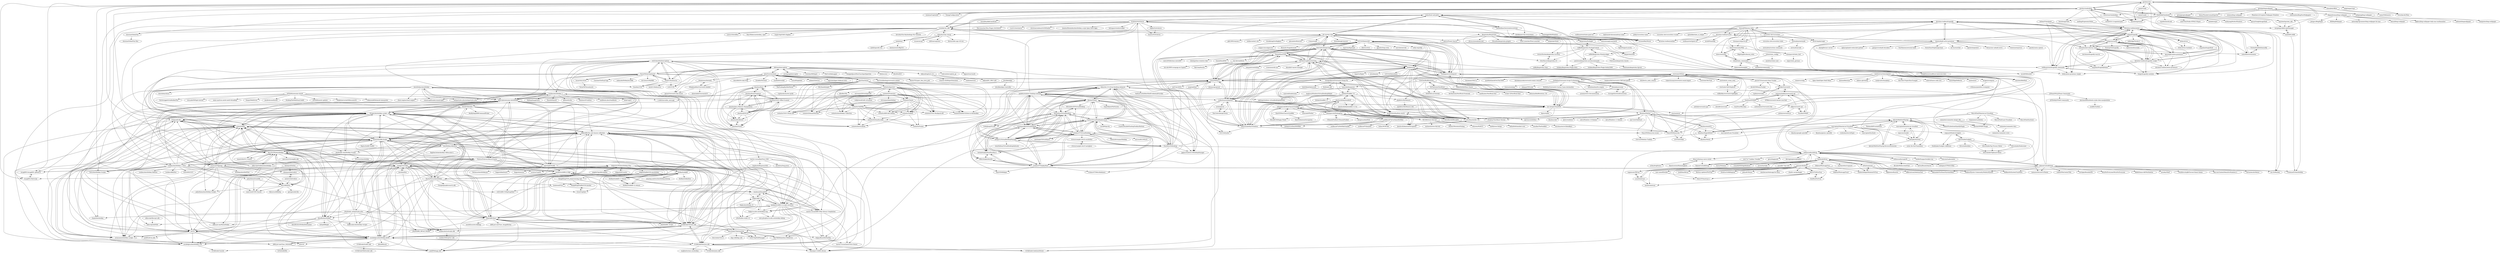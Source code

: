 digraph G {
"AutoHotkey/AutoHotkey" -> "Lexikos/AutoHotkey_L"
"AutoHotkey/AutoHotkey" -> "ahkscript/awesome-AutoHotkey"
"AutoHotkey/AutoHotkey" -> "AutoHotkey/Ahk2Exe"
"AutoHotkey/AutoHotkey" -> "Lexikos/AutoHotkey_L-Docs"
"AutoHotkey/AutoHotkey" -> "Drugoy/Autohotkey-scripts-.ahk"
"AutoHotkey/AutoHotkey" -> "Pulover/PuloversMacroCreator"
"AutoHotkey/AutoHotkey" -> "maestrith/AHK-Studio"
"AutoHotkey/AutoHotkey" -> "camerb/AHKs"
"AutoHotkey/AutoHotkey" -> "mmikeww/AHK-v2-script-converter"
"AutoHotkey/AutoHotkey" -> "polyethene/IronAHK"
"AutoHotkey/AutoHotkey" -> "spyoungtech/ahk"
"AutoHotkey/AutoHotkey" -> "cheat-engine/cheat-engine" ["e"=1]
"AutoHotkey/AutoHotkey" -> "chocolatey/choco" ["e"=1]
"AutoHotkey/AutoHotkey" -> "sumatrapdfreader/sumatrapdf" ["e"=1]
"AutoHotkey/AutoHotkey" -> "notepad-plus-plus/notepad-plus-plus" ["e"=1]
"spyoungtech/ahk" -> "ahkscript/awesome-AutoHotkey"
"spyoungtech/ahk" -> "camerb/AHKs"
"spyoungtech/ahk" -> "boppreh/mouse" ["e"=1]
"spyoungtech/ahk" -> "maestrith/AHK-Studio"
"spyoungtech/ahk" -> "Ixiko/AHK-libs-and-classes-collection"
"spyoungtech/ahk" -> "Drugoy/Autohotkey-scripts-.ahk"
"spyoungtech/ahk" -> "Ixiko/AHK-Rare"
"spyoungtech/ahk" -> "G33kDude/Chrome.ahk"
"spyoungtech/ahk" -> "HotKeyIt/ahkdll"
"spyoungtech/ahk" -> "G33kDude/Neutron.ahk"
"spyoungtech/ahk" -> "Perlence/AutoHotkey.py"
"spyoungtech/ahk" -> "denolfe/AutoHotkey"
"spyoungtech/ahk" -> "Masonjar13/AHK-Library"
"spyoungtech/ahk" -> "boppreh/keyboard" ["e"=1]
"spyoungtech/ahk" -> "mmikeww/AHKv2-Gdip"
"stefansundin/altdrag" -> "RamonUnch/AltSnap"
"stefansundin/altdrag" -> "RamonUnch/AltDrag"
"stefansundin/altdrag" -> "dmarcotte/easy-move-resize"
"stefansundin/altdrag" -> "stefansundin/superf4"
"stefansundin/altdrag" -> "xanderfrangos/twinkle-tray" ["e"=1]
"stefansundin/altdrag" -> "ModernFlyouts-Community/ModernFlyouts" ["e"=1]
"stefansundin/altdrag" -> "sdias/win-10-virtual-desktop-enhancer"
"stefansundin/altdrag" -> "ttencate/taekwindow"
"stefansundin/altdrag" -> "m417z/7-Taskbar-Tweaker" ["e"=1]
"stefansundin/altdrag" -> "gerardog/gsudo" ["e"=1]
"stefansundin/altdrag" -> "derceg/explorerplusplus" ["e"=1]
"stefansundin/altdrag" -> "LGUG2Z/komorebi"
"stefansundin/altdrag" -> "kvakulo/Switcheroo"
"stefansundin/altdrag" -> "benbuck/rbtray"
"stefansundin/altdrag" -> "irzyxa/Volume2" ["e"=1]
"stefansundin/superf4" -> "stefansundin/altdrag"
"stefansundin/superf4" -> "redsigma/UPMetroSkin" ["e"=1]
"stefansundin/superf4" -> "dlrudie/WidescreenFixer" ["e"=1]
"Pulover/PuloversMacroCreator" -> "ahkscript/awesome-AutoHotkey"
"Pulover/PuloversMacroCreator" -> "fincs/SciTE4AutoHotkey"
"Pulover/PuloversMacroCreator" -> "maestrith/AHK-Studio"
"Pulover/PuloversMacroCreator" -> "Lexikos/AutoHotkey_L"
"Pulover/PuloversMacroCreator" -> "Drugoy/Autohotkey-scripts-.ahk"
"Pulover/PuloversMacroCreator" -> "Lexikos/AutoHotkey_L-Docs"
"Pulover/PuloversMacroCreator" -> "Ixiko/AHK-libs-and-classes-collection"
"Pulover/PuloversMacroCreator" -> "telppa/SciTE4AutoHotkey-Plus"
"Pulover/PuloversMacroCreator" -> "aviaryan/Clipjump"
"Pulover/PuloversMacroCreator" -> "Ixiko/AHK-Rare"
"Pulover/PuloversMacroCreator" -> "spyoungtech/ahk"
"Pulover/PuloversMacroCreator" -> "G33kDude/Chrome.ahk"
"Pulover/PuloversMacroCreator" -> "ahkscript/SublimeAutoHotkey"
"Pulover/PuloversMacroCreator" -> "jNizM/ahk_notepad-plus-plus"
"Pulover/PuloversMacroCreator" -> "MasterFocus/AutoHotkey"
"pit-ray/win-vind" -> "zsims/hunt-and-peck"
"pit-ray/win-vind" -> "rcmdnk/vim_ahk"
"pit-ray/win-vind" -> "LGUG2Z/komorebi"
"pit-ray/win-vind" -> "McYoloSwagHam/win3wm"
"pit-ray/win-vind" -> "firemakergk/vimouse"
"pit-ray/win-vind" -> "TimUntersberger/nog"
"pit-ray/win-vind" -> "gdh1995/vimium-c" ["e"=1]
"pit-ray/win-vind" -> "wellle/context.vim" ["e"=1]
"pit-ray/win-vind" -> "iscooool/KeyMouse"
"pit-ray/win-vind" -> "brookhong/Surfingkeys" ["e"=1]
"pit-ray/win-vind" -> "denBot/yasb"
"pit-ray/win-vind" -> "adirh3/Fluent-Search" ["e"=1]
"pit-ray/win-vind" -> "glacambre/firenvim" ["e"=1]
"pit-ray/win-vind" -> "workspacer/workspacer"
"pit-ray/win-vind" -> "rvaiya/warpd" ["e"=1]
"zsims/hunt-and-peck" -> "iscooool/KeyMouse"
"zsims/hunt-and-peck" -> "pit-ray/win-vind"
"zsims/hunt-and-peck" -> "rcmdnk/vim_ahk"
"zsims/hunt-and-peck" -> "JochenBaier/fastwindowswitcher"
"zsims/hunt-and-peck" -> "goreliu/vimdesktop"
"zsims/hunt-and-peck" -> "lubokkanev/vim-everywhere"
"zsims/hunt-and-peck" -> "dictation-toolbox/dragonfly"
"zsims/hunt-and-peck" -> "GavinPen/AhkCoordGrid"
"zsims/hunt-and-peck" -> "kvakulo/Switcheroo"
"goreliu/vimdesktop" -> "victorwoo/vimdesktop"
"goreliu/vimdesktop" -> "goreliu/runz"
"goreliu/vimdesktop" -> "rcmdnk/vim_ahk"
"goreliu/vimdesktop" -> "linxinhong/ViATc"
"goreliu/vimdesktop" -> "zsims/hunt-and-peck"
"goreliu/vimdesktop" -> "einsxiao/GlobalVim"
"goreliu/vimdesktop" -> "Vonng/Configuration"
"goreliu/vimdesktop" -> "wyagd001/wyagd001.github.io"
"goreliu/vimdesktop" -> "wo52616111/capslock-plus" ["e"=1]
"goreliu/vimdesktop" -> "morgengc/AhkScriptManager"
"goreliu/vimdesktop" -> "hui-Zz/RunAny" ["e"=1]
"goreliu/vimdesktop" -> "snomiao/CapslockX"
"goreliu/vimdesktop" -> "linxinhong/menuz"
"goreliu/vimdesktop" -> "XUJINKAI/OneQuick"
"goreliu/vimdesktop" -> "coralsw/CapsEz"
"lars-berger/GlazeWM" -> "LGUG2Z/komorebi"
"lars-berger/GlazeWM" -> "denBot/yasb"
"lars-berger/GlazeWM" -> "workspacer/workspacer"
"lars-berger/GlazeWM" -> "glsorre/amethystwindows"
"lars-berger/GlazeWM" -> "TimUntersberger/nog"
"lars-berger/GlazeWM" -> "McYoloSwagHam/win3wm"
"lars-berger/GlazeWM" -> "FancyWM/fancywm"
"lars-berger/GlazeWM" -> "ritschmaster/b3"
"lars-berger/GlazeWM" -> "prabirshrestha/dwm-win32"
"lars-berger/GlazeWM" -> "fuhsjr00/bug.n"
"lars-berger/GlazeWM" -> "khanhas/Polybar"
"lars-berger/GlazeWM" -> "lepoco/wpfui" ["e"=1]
"lars-berger/GlazeWM" -> "pit-ray/win-vind"
"lars-berger/GlazeWM" -> "rickbutton/workspacer"
"lars-berger/GlazeWM" -> "wez/wezterm" ["e"=1]
"JochenBaier/fastwindowswitcher" -> "zsims/hunt-and-peck"
"JochenBaier/fastwindowswitcher" -> "kvakulo/Switcheroo"
"JochenBaier/fastwindowswitcher" -> "iscooool/KeyMouse"
"JochenBaier/fastwindowswitcher" -> "liumenggit/HotWindows"
"Lexikos/AutoHotkey_L" -> "AutoHotkey/AutoHotkey"
"Lexikos/AutoHotkey_L" -> "ahkscript/awesome-AutoHotkey"
"Lexikos/AutoHotkey_L" -> "Pulover/PuloversMacroCreator"
"Lexikos/AutoHotkey_L" -> "sumatrapdfreader/sumatrapdf" ["e"=1]
"Lexikos/AutoHotkey_L" -> "Lexikos/AutoHotkey_L-Docs"
"Lexikos/AutoHotkey_L" -> "fincs/SciTE4AutoHotkey"
"Lexikos/AutoHotkey_L" -> "cheat-engine/cheat-engine" ["e"=1]
"Lexikos/AutoHotkey_L" -> "d2phap/ImageGlass" ["e"=1]
"Lexikos/AutoHotkey_L" -> "ShareX/ShareX" ["e"=1]
"Lexikos/AutoHotkey_L" -> "notepad-plus-plus/notepad-plus-plus" ["e"=1]
"Lexikos/AutoHotkey_L" -> "pbatard/rufus" ["e"=1]
"Lexikos/AutoHotkey_L" -> "Maximus5/ConEmu" ["e"=1]
"Lexikos/AutoHotkey_L" -> "sandboxie-plus/Sandboxie" ["e"=1]
"Lexikos/AutoHotkey_L" -> "maestrith/AHK-Studio"
"Lexikos/AutoHotkey_L" -> "hluk/CopyQ" ["e"=1]
"LGUG2Z/komorebi" -> "denBot/yasb"
"LGUG2Z/komorebi" -> "lars-berger/GlazeWM"
"LGUG2Z/komorebi" -> "workspacer/workspacer"
"LGUG2Z/komorebi" -> "glsorre/amethystwindows"
"LGUG2Z/komorebi" -> "TimUntersberger/nog"
"LGUG2Z/komorebi" -> "fuhsjr00/bug.n"
"LGUG2Z/komorebi" -> "pit-ray/win-vind"
"LGUG2Z/komorebi" -> "hyprwm/Hyprland" ["e"=1]
"LGUG2Z/komorebi" -> "elkowar/eww" ["e"=1]
"LGUG2Z/komorebi" -> "wez/wezterm" ["e"=1]
"LGUG2Z/komorebi" -> "ggandor/leap.nvim" ["e"=1]
"LGUG2Z/komorebi" -> "neovide/neovide" ["e"=1]
"LGUG2Z/komorebi" -> "zellij-org/zellij" ["e"=1]
"LGUG2Z/komorebi" -> "catppuccin/catppuccin" ["e"=1]
"LGUG2Z/komorebi" -> "Bismuth-Forge/bismuth" ["e"=1]
"prabirshrestha/dwm-win32" -> "TimUntersberger/nog"
"prabirshrestha/dwm-win32" -> "rickbutton/workspacer"
"prabirshrestha/dwm-win32" -> "ritschmaster/b3"
"prabirshrestha/dwm-win32" -> "glsorre/amethystwindows"
"ahkscript/awesome-AutoHotkey" -> "Drugoy/Autohotkey-scripts-.ahk"
"ahkscript/awesome-AutoHotkey" -> "Lexikos/AutoHotkey_L"
"ahkscript/awesome-AutoHotkey" -> "Ixiko/AHK-libs-and-classes-collection"
"ahkscript/awesome-AutoHotkey" -> "maestrith/AHK-Studio"
"ahkscript/awesome-AutoHotkey" -> "G33kDude/Chrome.ahk"
"ahkscript/awesome-AutoHotkey" -> "Pulover/PuloversMacroCreator"
"ahkscript/awesome-AutoHotkey" -> "spyoungtech/ahk"
"ahkscript/awesome-AutoHotkey" -> "aviaryan/Clipjump"
"ahkscript/awesome-AutoHotkey" -> "camerb/AHKs"
"ahkscript/awesome-AutoHotkey" -> "AutoHotkey/AutoHotkey"
"ahkscript/awesome-AutoHotkey" -> "cocobelgica/AutoHotkey-JSON"
"ahkscript/awesome-AutoHotkey" -> "Ixiko/AHK-Rare"
"ahkscript/awesome-AutoHotkey" -> "hi5/TF"
"ahkscript/awesome-AutoHotkey" -> "lintalist/lintalist"
"ahkscript/awesome-AutoHotkey" -> "fincs/SciTE4AutoHotkey"
"maestrith/AHK-Studio" -> "fincs/SciTE4AutoHotkey"
"maestrith/AHK-Studio" -> "maestrith/GUI_Creator"
"maestrith/AHK-Studio" -> "lintalist/lintalist"
"maestrith/AHK-Studio" -> "G33kDude/Chrome.ahk"
"maestrith/AHK-Studio" -> "Lexikos/AutoHotkey_L-Docs"
"maestrith/AHK-Studio" -> "cocobelgica/AutoHotkey-JSON"
"maestrith/AHK-Studio" -> "RaptorX/AHK-ToolKit"
"maestrith/AHK-Studio" -> "Ixiko/AHK-Rare"
"maestrith/AHK-Studio" -> "Ixiko/AHK-libs-and-classes-collection"
"maestrith/AHK-Studio" -> "tariqporter/Gdip"
"maestrith/AHK-Studio" -> "hi5/TF"
"maestrith/AHK-Studio" -> "camerb/AHKs"
"maestrith/AHK-Studio" -> "ahkscript/awesome-AutoHotkey"
"maestrith/AHK-Studio" -> "Drugoy/Autohotkey-scripts-.ahk"
"maestrith/AHK-Studio" -> "AutoHotkey/Ahk2Exe"
"Jire/Charlatano" -> "rootm0s/CSGO-Backpack-API"
"Jire/Charlatano" -> "rootm0s/CSGO-Steam-API"
"Jire/Charlatano" -> "rootm0s/DomainWatcher"
"Jire/Charlatano" -> "rootm0s/Embed-Python-in-Autohotkey"
"Jire/Charlatano" -> "Jire/Overwatcheat"
"Jire/Charlatano" -> "Jonatino/Xena"
"Jire/Charlatano" -> "rootm0s/Cheats"
"Jire/Charlatano" -> "TheFuckingRat/RatPoison"
"Jire/Charlatano" -> "frk1/hazedumper" ["e"=1]
"Jire/Charlatano" -> "rootm0s/Injectors"
"Jire/Charlatano" -> "rootm0s/CASPER"
"Jire/Charlatano" -> "rootm0s/Proxies"
"Jire/Charlatano" -> "rootm0s/InstaUpload"
"Jire/Charlatano" -> "rootm0s/PythonEncoder"
"Jire/Charlatano" -> "rootm0s/Toolbox"
"Lexikos/AutoHotkey_L-Docs" -> "fincs/SciTE4AutoHotkey"
"Lexikos/AutoHotkey_L-Docs" -> "maestrith/AHK-Studio"
"Lexikos/AutoHotkey_L-Docs" -> "fincs/Ahk2Exe"
"Lexikos/AutoHotkey_L-Docs" -> "aviaryan/autohotkey-scripts"
"Lexikos/AutoHotkey_L-Docs" -> "camerb/AHKs"
"Lexikos/AutoHotkey_L-Docs" -> "Lexikos/AutoHotkey-Release"
"Lexikos/AutoHotkey_L-Docs" -> "maul-esel/COM-Classes"
"Lexikos/AutoHotkey_L-Docs" -> "hi5/TF"
"Lexikos/AutoHotkey_L-Docs" -> "Drugoy/Autohotkey-scripts-.ahk"
"Lexikos/AutoHotkey_L-Docs" -> "Lexikos/Ahk2Exe"
"Lexikos/AutoHotkey_L-Docs" -> "Paris/AutoHotkey-Scripts"
"Lexikos/AutoHotkey_L-Docs" -> "Lexikos/ActiveScript.ahk"
"Lexikos/AutoHotkey_L-Docs" -> "ahkscript/ASPDM"
"Lexikos/AutoHotkey_L-Docs" -> "G33kDude/Chrome.ahk"
"Lexikos/AutoHotkey_L-Docs" -> "ChrisS85/CGUI"
"rootm0s/Injectors" -> "rootm0s/Protectors"
"rootm0s/Injectors" -> "rootm0s/Cheats"
"rootm0s/Injectors" -> "rootm0s/Toolbox"
"rootm0s/Injectors" -> "rootm0s/PythonEncoder"
"rootm0s/Injectors" -> "rootm0s/CASPER"
"rootm0s/Injectors" -> "rootm0s/Proxies"
"rootm0s/Injectors" -> "rootm0s/InstaUpload"
"rootm0s/Injectors" -> "rootm0s/DomainWatcher"
"rootm0s/Injectors" -> "rootm0s/Embed-Python-in-Autohotkey"
"rootm0s/Injectors" -> "rootm0s/CSGO-Backpack-API"
"rootm0s/Injectors" -> "rootm0s/CSGO-Steam-API"
"rootm0s/Injectors" -> "rootm0s/AHK-Anti-Debug"
"rootm0s/Injectors" -> "rootm0s/AutoHotkey-Collection"
"rootm0s/Injectors" -> "hfiref0x/TDL" ["e"=1]
"rootm0s/Injectors" -> "strivexjun/DriverInjectDll" ["e"=1]
"samsonwang/LaunchyQt" -> "OpenNingia/Launchy"
"AutoHotkey/Ahk2Exe" -> "camerb/AHKs"
"AutoHotkey/Ahk2Exe" -> "jNizM/ahk-scripts-v2"
"AutoHotkey/Ahk2Exe" -> "mmikeww/AHK-v2-script-converter"
"AutoHotkey/Ahk2Exe" -> "maestrith/AHK-Studio"
"AutoHotkey/Ahk2Exe" -> "mmikeww/AHKv2-Gdip"
"AutoHotkey/Ahk2Exe" -> "Drugoy/Autohotkey-scripts-.ahk"
"AutoHotkey/Ahk2Exe" -> "G33kDude/Neutron.ahk"
"AutoHotkey/Ahk2Exe" -> "joedf/Webapp.ahk"
"AutoHotkey/Ahk2Exe" -> "MasterFocus/AutoHotkey"
"AutoHotkey/Ahk2Exe" -> "G33kDude/Chrome.ahk"
"AutoHotkey/Ahk2Exe" -> "Ixiko/AHK-libs-and-classes-collection"
"AutoHotkey/Ahk2Exe" -> "fincs/SciTE4AutoHotkey"
"AutoHotkey/Ahk2Exe" -> "plul/Public-AutoHotKey-Scripts"
"AutoHotkey/Ahk2Exe" -> "AHK-just-me/Class_SQLiteDB"
"AutoHotkey/Ahk2Exe" -> "DigiDon34/Autohotkey-Obfuscator-L"
"marcopixel/monstercat-visualizer" -> "redsaph/cleartext"
"marcopixel/monstercat-visualizer" -> "tjhrulz/WebNowPlaying"
"marcopixel/monstercat-visualizer" -> "mpurses/Sonder"
"melling/ErgonomicNotes" -> "dictation-toolbox/aenea"
"khanhas/Polybar" -> "denBot/yasb"
"khanhas/Polybar" -> "khanhas/Notch"
"khanhas/Polybar" -> "Droptop-Four/Basic-Version" ["e"=1]
"khanhas/Polybar" -> "khanhas/mnmlUI"
"khanhas/Polybar" -> "khanhas/MagickMeter"
"khanhas/Polybar" -> "khanhas/ueli" ["e"=1]
"khanhas/Polybar" -> "C0rvust/Modular-Taskbar"
"khanhas/Polybar" -> "namazso/SecureUxTheme" ["e"=1]
"khanhas/Polybar" -> "lptstr/winfetch" ["e"=1]
"khanhas/Polybar" -> "niivu/Windows-10-themes" ["e"=1]
"khanhas/Polybar" -> "niivu/Windows-11-themes" ["e"=1]
"khanhas/Polybar" -> "nptr/msstyleEditor" ["e"=1]
"khanhas/Polybar" -> "Jax-Core/ValliStart" ["e"=1]
"khanhas/Polybar" -> "tjhrulz/WebNowPlaying"
"khanhas/Polybar" -> "FancyWM/fancywm"
"Ixiko/AHK-libs-and-classes-collection" -> "Ixiko/AHK-Rare"
"Ixiko/AHK-libs-and-classes-collection" -> "G33kDude/Chrome.ahk"
"Ixiko/AHK-libs-and-classes-collection" -> "camerb/AHKs"
"Ixiko/AHK-libs-and-classes-collection" -> "cocobelgica/AutoHotkey-JSON"
"Ixiko/AHK-libs-and-classes-collection" -> "joedf/Webapp.ahk"
"Ixiko/AHK-libs-and-classes-collection" -> "Drugoy/Autohotkey-scripts-.ahk"
"Ixiko/AHK-libs-and-classes-collection" -> "denolfe/AutoHotkey"
"Ixiko/AHK-libs-and-classes-collection" -> "cocobelgica/AutoHotkey-Util"
"Ixiko/AHK-libs-and-classes-collection" -> "mmikeww/AHK-v2-script-converter"
"Ixiko/AHK-libs-and-classes-collection" -> "marius-sucan/AHK-GDIp-Library-Compilation"
"Ixiko/AHK-libs-and-classes-collection" -> "Descolada/UIAutomation"
"Ixiko/AHK-libs-and-classes-collection" -> "iseahound/ImagePut"
"Ixiko/AHK-libs-and-classes-collection" -> "maestrith/AHK-Studio"
"Ixiko/AHK-libs-and-classes-collection" -> "G33kDude/Neutron.ahk"
"Ixiko/AHK-libs-and-classes-collection" -> "jNizM/AHK_Scripts"
"aamii/Candy" -> "linxinhong/menuz"
"aamii/Candy" -> "aamii/Cando"
"adampash/texter" -> "adampash/belvedere"
"adampash/texter" -> "fincs/Ahk2Exe"
"adampash/texter" -> "aviaryan/autohotkey-scripts"
"morgengc/AhkScriptManager" -> "health901/AHK"
"raiguard/ModernGadgets" -> "SilverAzide/Gadgets"
"raiguard/ModernGadgets" -> "Dudebaker/Gadgets-Additions"
"Jire/Overwatcheat" -> "jpxue/Overwatch-Aim-Assist" ["e"=1]
"Jire/Overwatcheat" -> "Malalicious/Serenity"
"Jire/Overwatcheat" -> "oblitum/Interception"
"Jire/Overwatcheat" -> "Sthephanfelix/Overwatch-Aimbot"
"Jire/Overwatcheat" -> "Jire/Charlatano"
"Jire/Overwatcheat" -> "HarrisonKeeling/overwatch-aimbot" ["e"=1]
"Jire/Overwatcheat" -> "MisterY52/apex_dma_kvm_pub" ["e"=1]
"Jire/Overwatcheat" -> "Jonatino/Xena"
"Jire/Overwatcheat" -> "changeofpace/Overwatch-Dump-Fix"
"Jire/Overwatcheat" -> "dword64/Ow-Anti-Flag"
"Jire/Overwatcheat" -> "Zurek0x/NuremX" ["e"=1]
"Jire/Overwatcheat" -> "xiaofen9/overkill"
"Jire/Overwatcheat" -> "CasualX/apexbot" ["e"=1]
"Jire/Overwatcheat" -> "orkido/LViewLoL" ["e"=1]
"Jire/Overwatcheat" -> "mgsweet/Apex-NoRecoil-2021" ["e"=1]
"TaranVH/2nd-keyboard" -> "me2d13/luamacros"
"TaranVH/2nd-keyboard" -> "TaranVH/LOGOS"
"TaranVH/2nd-keyboard" -> "evilC/AutoHotInterception"
"TaranVH/2nd-keyboard" -> "oblitum/Interception"
"TaranVH/2nd-keyboard" -> "ahkscript/awesome-AutoHotkey"
"TaranVH/2nd-keyboard" -> "fuhsjr00/bug.n"
"TaranVH/2nd-keyboard" -> "marius-sucan/KeyPress-OSD"
"TaranVH/2nd-keyboard" -> "Lexikos/AutoHotkey_L"
"TaranVH/2nd-keyboard" -> "plul/Public-AutoHotKey-Scripts"
"TaranVH/2nd-keyboard" -> "Snoothy/UCR" ["e"=1]
"TaranVH/2nd-keyboard" -> "Drugoy/Autohotkey-scripts-.ahk"
"TaranVH/2nd-keyboard" -> "Cinchoo/ChoEazyCopy" ["e"=1]
"TaranVH/2nd-keyboard" -> "sebinside/HotkeylessAHK"
"TaranVH/2nd-keyboard" -> "mmikeww/AHK-v2-script-converter"
"TaranVH/2nd-keyboard" -> "lal12/macroMyKBD"
"McYoloSwagHam/win3wm" -> "TimUntersberger/nog"
"McYoloSwagHam/win3wm" -> "rickbutton/workspacer"
"McYoloSwagHam/win3wm" -> "workspacer/workspacer"
"McYoloSwagHam/win3wm" -> "glsorre/amethystwindows"
"McYoloSwagHam/win3wm" -> "prabirshrestha/dwm-win32"
"McYoloSwagHam/win3wm" -> "ritschmaster/b3"
"McYoloSwagHam/win3wm" -> "pit-ray/win-vind"
"McYoloSwagHam/win3wm" -> "ZaneA/HashTWM"
"McYoloSwagHam/win3wm" -> "lars-berger/GlazeWM"
"McYoloSwagHam/win3wm" -> "LGUG2Z/komorebi"
"McYoloSwagHam/win3wm" -> "fuhsjr00/bug.n"
"McYoloSwagHam/win3wm" -> "denBot/yasb"
"McYoloSwagHam/win3wm" -> "nwg-piotr/autotiling" ["e"=1]
"McYoloSwagHam/win3wm" -> "svenstaro/rofi-calc" ["e"=1]
"McYoloSwagHam/win3wm" -> "klaxalk/i3-layout-manager" ["e"=1]
"denolfe/AutoHotkey" -> "denolfe/AutoHotkeyBoilerplate"
"denolfe/AutoHotkey" -> "aviaryan/autohotkey-scripts"
"denolfe/AutoHotkey" -> "dufferzafar/Autohotkey-Scripts"
"denolfe/AutoHotkey" -> "ahkscript/ASPDM"
"denolfe/AutoHotkey" -> "joedf/Webapp.ahk"
"denolfe/AutoHotkey" -> "cocobelgica/AutoHotkey-Util"
"denolfe/AutoHotkey" -> "hi5/pAHKlight"
"denolfe/AutoHotkey" -> "camerb/AHKs"
"fuhsjr00/bug.n" -> "ZaneA/HashTWM"
"fuhsjr00/bug.n" -> "LGUG2Z/komorebi"
"fuhsjr00/bug.n" -> "rickbutton/workspacer"
"fuhsjr00/bug.n" -> "workspacer/workspacer"
"fuhsjr00/bug.n" -> "ahkscript/awesome-AutoHotkey"
"fuhsjr00/bug.n" -> "sdias/win-10-virtual-desktop-enhancer"
"fuhsjr00/bug.n" -> "glsorre/amethystwindows"
"fuhsjr00/bug.n" -> "TimUntersberger/nog"
"fuhsjr00/bug.n" -> "McYoloSwagHam/win3wm"
"fuhsjr00/bug.n" -> "ritschmaster/b3"
"fuhsjr00/bug.n" -> "pmb6tz/windows-desktop-switcher"
"fuhsjr00/bug.n" -> "dylanaraps/pywal" ["e"=1]
"fuhsjr00/bug.n" -> "yuk7/ArchWSL" ["e"=1]
"fuhsjr00/bug.n" -> "jaagr/polybar" ["e"=1]
"fuhsjr00/bug.n" -> "lars-berger/GlazeWM"
"TimUntersberger/wwm" -> "tarkah/grout"
"FuPeiJiang/VD.ahk" -> "thqby/vscode-autohotkey2-lsp"
"pmb6tz/windows-desktop-switcher" -> "Ciantic/VirtualDesktopAccessor"
"pmb6tz/windows-desktop-switcher" -> "sdias/win-10-virtual-desktop-enhancer"
"pmb6tz/windows-desktop-switcher" -> "jpginc/windows10DesktopManager"
"pmb6tz/windows-desktop-switcher" -> "FuPeiJiang/VD.ahk"
"pmb6tz/windows-desktop-switcher" -> "mzomparelli/zVirtualDesktop"
"pmb6tz/windows-desktop-switcher" -> "MScholtes/VirtualDesktop"
"pmb6tz/windows-desktop-switcher" -> "m0ngr31/VirtualDesktopManager"
"pmb6tz/windows-desktop-switcher" -> "fuhsjr00/bug.n"
"pmb6tz/windows-desktop-switcher" -> "Drugoy/Autohotkey-scripts-.ahk"
"pmb6tz/windows-desktop-switcher" -> "Grabacr07/SylphyHorn"
"pmb6tz/windows-desktop-switcher" -> "rickbutton/workspacer"
"pmb6tz/windows-desktop-switcher" -> "zgdump/windows-virtualdesktopindicator"
"pmb6tz/windows-desktop-switcher" -> "eksime/VDesk"
"pmb6tz/windows-desktop-switcher" -> "ahkscript/awesome-AutoHotkey"
"pmb6tz/windows-desktop-switcher" -> "rcmdnk/vim_ahk"
"CuteOne/BadRotations" -> "MrTheSoulz/NerdPack"
"CuteOne/BadRotations" -> "fiskee/DoMeWhen-Classic"
"CuteOne/BadRotations" -> "WiNiFiX/LuaUnlocker"
"CuteOne/BadRotations" -> "ybhuxiao/BadRotations_CN"
"CuteOne/BadRotations" -> "namreeb/dumpwow"
"CuteOne/BadRotations" -> "JuJuBoSc/MyMemory"
"julianperrott/WowClassicGrindBot" -> "MicahRCM/Happy-Pixels"
"julianperrott/WowClassicGrindBot" -> "namreeb/PPather"
"julianperrott/WowClassicGrindBot" -> "Xian55/WowClassicGrindBot"
"julianperrott/WowClassicGrindBot" -> "Jnnshschl/AmeisenBotX"
"julianperrott/WowClassicGrindBot" -> "julianperrott/FishingFun"
"julianperrott/WowClassicGrindBot" -> "DrewKestell/BloogBot"
"changeofpace/Overwatch-Dump-Fix" -> "namreeb/dumpwow"
"changeofpace/Overwatch-Dump-Fix" -> "Zz9uk3/ZzukBot_V3"
"changeofpace/Overwatch-Dump-Fix" -> "he4rtbleed/Aeternum"
"changeofpace/Overwatch-Dump-Fix" -> "ferib/Anti-afk"
"Drugoy/Autohotkey-scripts-.ahk" -> "camerb/AHKs"
"Drugoy/Autohotkey-scripts-.ahk" -> "ahkscript/awesome-AutoHotkey"
"Drugoy/Autohotkey-scripts-.ahk" -> "G33kDude/Chrome.ahk"
"Drugoy/Autohotkey-scripts-.ahk" -> "Ixiko/AHK-Rare"
"Drugoy/Autohotkey-scripts-.ahk" -> "rshipp/ahk-libs"
"Drugoy/Autohotkey-scripts-.ahk" -> "Ixiko/AHK-libs-and-classes-collection"
"Drugoy/Autohotkey-scripts-.ahk" -> "denolfe/AutoHotkey"
"Drugoy/Autohotkey-scripts-.ahk" -> "hi5/TF"
"Drugoy/Autohotkey-scripts-.ahk" -> "aviaryan/autohotkey-scripts"
"Drugoy/Autohotkey-scripts-.ahk" -> "MasterFocus/AutoHotkey"
"Drugoy/Autohotkey-scripts-.ahk" -> "Paris/AutoHotkey-Scripts"
"Drugoy/Autohotkey-scripts-.ahk" -> "aviaryan/Clipjump"
"Drugoy/Autohotkey-scripts-.ahk" -> "plul/Public-AutoHotKey-Scripts"
"Drugoy/Autohotkey-scripts-.ahk" -> "maestrith/AHK-Studio"
"Drugoy/Autohotkey-scripts-.ahk" -> "Masonjar13/AHK-Library"
"camerb/AHKs" -> "Drugoy/Autohotkey-scripts-.ahk"
"camerb/AHKs" -> "rshipp/ahk-libs"
"camerb/AHKs" -> "Ixiko/AHK-libs-and-classes-collection"
"camerb/AHKs" -> "aviaryan/autohotkey-scripts"
"camerb/AHKs" -> "MasterFocus/AutoHotkey"
"camerb/AHKs" -> "G33kDude/Chrome.ahk"
"camerb/AHKs" -> "Ixiko/AHK-Rare"
"camerb/AHKs" -> "denolfe/AutoHotkey"
"camerb/AHKs" -> "polyethene/AutoHotkey-Scripts"
"camerb/AHKs" -> "hi5/TF"
"camerb/AHKs" -> "joedf/LibCon.ahk"
"camerb/AHKs" -> "cocobelgica/AutoHotkey-Util"
"camerb/AHKs" -> "shajul/Autohotkey"
"camerb/AHKs" -> "Paris/AutoHotkey-Scripts"
"camerb/AHKs" -> "AHK-just-me/Class_SQLiteDB"
"lspcieee/lspcieee_ahk" -> "morgengc/AhkScriptManager"
"rshipp/ahk-libs" -> "aviaryan/autohotkey-scripts"
"rshipp/ahk-libs" -> "cocobelgica/AutoHotkey-Util"
"rshipp/ahk-libs" -> "camerb/AHKs"
"benbuck/rbtray" -> "fcFn/traymond"
"benbuck/rbtray" -> "sandwichdoge/MinimizeToTray"
"benbuck/rbtray" -> "AlexanderPro/SmartSystemMenu" ["e"=1]
"benbuck/rbtray" -> "D4koon/WhatsappTray"
"benbuck/rbtray" -> "rcmaehl/MSEdgeRedirect" ["e"=1]
"benbuck/rbtray" -> "axcore/tartube" ["e"=1]
"benbuck/rbtray" -> "irzyxa/Volume2" ["e"=1]
"benbuck/rbtray" -> "RamonUnch/AltDrag"
"benbuck/rbtray" -> "krlvm/BeautySearch" ["e"=1]
"benbuck/rbtray" -> "mcmilk/7-Zip-zstd" ["e"=1]
"benbuck/rbtray" -> "gyunaev/birdtray"
"benbuck/rbtray" -> "martinrotter/rssguard" ["e"=1]
"benbuck/rbtray" -> "Hofknecht/SystemTrayMenu" ["e"=1]
"benbuck/rbtray" -> "sagamusix/TBTray"
"benbuck/rbtray" -> "ModernFlyouts-Community/ModernFlyouts" ["e"=1]
"rcmdnk/vim_ahk" -> "goreliu/vimdesktop"
"rcmdnk/vim_ahk" -> "pit-ray/win-vind"
"rcmdnk/vim_ahk" -> "zsims/hunt-and-peck"
"rcmdnk/vim_ahk" -> "Drugoy/Autohotkey-scripts-.ahk"
"rcmdnk/vim_ahk" -> "ahkscript/awesome-AutoHotkey"
"rcmdnk/vim_ahk" -> "idvorkin/Vim-Keybindings-For-Onenote"
"rcmdnk/vim_ahk" -> "einsxiao/GlobalVim"
"rcmdnk/vim_ahk" -> "camerb/AHKs"
"rcmdnk/vim_ahk" -> "ililim/dual-key-remap"
"rcmdnk/vim_ahk" -> "iscooool/KeyMouse"
"rcmdnk/vim_ahk" -> "yamsu/vibreoffice"
"rcmdnk/vim_ahk" -> "MarcWeber/autohotkey_viper"
"rcmdnk/vim_ahk" -> "lubokkanev/vim-everywhere"
"rcmdnk/vim_ahk" -> "lydell/dual"
"rcmdnk/vim_ahk" -> "magicstep/ViATc-English"
"rickbutton/workspacer" -> "TimUntersberger/nog"
"rickbutton/workspacer" -> "McYoloSwagHam/win3wm"
"rickbutton/workspacer" -> "prabirshrestha/dwm-win32"
"rickbutton/workspacer" -> "ritschmaster/b3"
"rickbutton/workspacer" -> "fuhsjr00/bug.n"
"rickbutton/workspacer" -> "ZaneA/HashTWM"
"rickbutton/workspacer" -> "TimUntersberger/wwm"
"rickbutton/workspacer" -> "LGUG2Z/yatta"
"rickbutton/workspacer" -> "glsorre/amethystwindows"
"rickbutton/workspacer" -> "pmb6tz/windows-desktop-switcher"
"rickbutton/workspacer" -> "LGUG2Z/komorebi"
"rickbutton/workspacer" -> "Ciantic/VirtualDesktopAccessor"
"rickbutton/workspacer" -> "tarkah/grout"
"rickbutton/workspacer" -> "denBot/yasb"
"rickbutton/workspacer" -> "lars-berger/GlazeWM"
"hwtnb/SylphyHornPlusWin11" -> "ViRb3/SylphyHornEx"
"hwtnb/SylphyHornPlusWin11" -> "Grabacr07/SylphyHorn"
"hwtnb/SylphyHornPlusWin11" -> "MScholtes/VirtualDesktop"
"sdias/win-10-virtual-desktop-enhancer" -> "pmb6tz/windows-desktop-switcher"
"sdias/win-10-virtual-desktop-enhancer" -> "Ciantic/VirtualDesktopAccessor"
"sdias/win-10-virtual-desktop-enhancer" -> "mzomparelli/zVirtualDesktop"
"sdias/win-10-virtual-desktop-enhancer" -> "m0ngr31/VirtualDesktopManager"
"sdias/win-10-virtual-desktop-enhancer" -> "Eun/MoveToDesktop"
"sdias/win-10-virtual-desktop-enhancer" -> "eksime/VDesk"
"sdias/win-10-virtual-desktop-enhancer" -> "fuhsjr00/bug.n"
"sdias/win-10-virtual-desktop-enhancer" -> "Grabacr07/VirtualDesktop"
"sdias/win-10-virtual-desktop-enhancer" -> "Grabacr07/SylphyHorn"
"sdias/win-10-virtual-desktop-enhancer" -> "ahkscript/awesome-AutoHotkey"
"sdias/win-10-virtual-desktop-enhancer" -> "jpginc/windows10DesktopManager"
"sdias/win-10-virtual-desktop-enhancer" -> "MScholtes/VirtualDesktop"
"sdias/win-10-virtual-desktop-enhancer" -> "stefansundin/altdrag"
"sdias/win-10-virtual-desktop-enhancer" -> "hwtnb/SylphyHornPlusWin11"
"sdias/win-10-virtual-desktop-enhancer" -> "NathanCastle/BootShellCredentialProvider" ["e"=1]
"samhocevar/wincompose" -> "kragen/xcompose"
"samhocevar/wincompose" -> "romeovs/creep" ["e"=1]
"samhocevar/wincompose" -> "Open-Shell/Open-Shell-Menu" ["e"=1]
"samhocevar/wincompose" -> "stefansundin/altdrag"
"samhocevar/wincompose" -> "kmonad/kmonad" ["e"=1]
"samhocevar/wincompose" -> "billziss-gh/winfsp" ["e"=1]
"samhocevar/wincompose" -> "randyrants/sharpkeys" ["e"=1]
"samhocevar/wincompose" -> "File-New-Project/EarTrumpet" ["e"=1]
"samhocevar/wincompose" -> "rickbutton/workspacer"
"samhocevar/wincompose" -> "fuhsjr00/bug.n"
"samhocevar/wincompose" -> "steeve/france.code-civil" ["e"=1]
"samhocevar/wincompose" -> "xmichelo/Beeftext" ["e"=1]
"samhocevar/wincompose" -> "da2x/EdgeDeflector" ["e"=1]
"samhocevar/wincompose" -> "krlvm/BeautySearch" ["e"=1]
"samhocevar/wincompose" -> "malxau/yori" ["e"=1]
"Descolada/UIAutomation" -> "Xeo786/Rufaydium-Webdriver"
"Descolada/UIAutomation" -> "biga-ahk/biga.ahk"
"Descolada/UIAutomation" -> "evilC/TapHoldManager"
"Descolada/UIAutomation" -> "Descolada/UIA-v2"
"Descolada/UIAutomation" -> "telppa/BeautifulToolTip"
"Descolada/UIAutomation" -> "mmikeww/AHKv2-Gdip"
"Paris/AutoHotkey-Scripts" -> "shajul/Autohotkey"
"telppa/BeautifulToolTip" -> "marius-sucan/Quick-Picto-Viewer"
"sagamusix/TBTray" -> "ysard/mintrayr"
"ViRb3/SylphyHornEx" -> "hwtnb/SylphyHornPlusWin11"
"ViRb3/SylphyHornEx" -> "Grabacr07/SylphyHorn"
"ViRb3/SylphyHornEx" -> "MScholtes/VirtualDesktop"
"ililim/dual-key-remap" -> "susam/uncap"
"ililim/dual-key-remap" -> "rcmdnk/vim_ahk"
"ililim/dual-key-remap" -> "oblitum/caps2esc" ["e"=1]
"ililim/dual-key-remap" -> "lydell/dual"
"ililim/dual-key-remap" -> "fenwar/ahk-caps-ctrl-esc"
"oblitum/Interception" -> "jasonpang/Interceptor"
"oblitum/Interception" -> "evilC/AutoHotInterception"
"oblitum/Interception" -> "Snoothy/UCR" ["e"=1]
"oblitum/Interception" -> "Jire/Overwatcheat"
"oblitum/Interception" -> "everdox/HIDInput" ["e"=1]
"oblitum/Interception" -> "me2d13/luamacros"
"oblitum/Interception" -> "TaranVH/2nd-keyboard"
"oblitum/Interception" -> "TheCruZ/kdmapper" ["e"=1]
"oblitum/Interception" -> "changeofpace/MouClassInputInjection" ["e"=1]
"oblitum/Interception" -> "evilC/UCR" ["e"=1]
"oblitum/Interception" -> "btbd/access" ["e"=1]
"oblitum/Interception" -> "hfiref0x/KDU" ["e"=1]
"oblitum/Interception" -> "ekknod/logitech-cve"
"oblitum/Interception" -> "cobrce/interception_py"
"oblitum/Interception" -> "djpnewton/vmulti" ["e"=1]
"telppa/SciTE4AutoHotkey-Plus" -> "wyagd001/wyagd001.github.io"
"telppa/SciTE4AutoHotkey-Plus" -> "telppa/BeautifulToolTip"
"telppa/SciTE4AutoHotkey-Plus" -> "wyagd001/MyScript"
"telppa/SciTE4AutoHotkey-Plus" -> "papple23g/ahkcompiler"
"telppa/SciTE4AutoHotkey-Plus" -> "hui-Zz/RunAny" ["e"=1]
"telppa/SciTE4AutoHotkey-Plus" -> "telppa/PaddleOCR-AutoHotkey"
"telppa/SciTE4AutoHotkey-Plus" -> "Ixiko/AHK-libs-and-classes-collection"
"telppa/SciTE4AutoHotkey-Plus" -> "FreemanZY/AutoHotKey"
"telppa/SciTE4AutoHotkey-Plus" -> "mmikeww/AHK-v2-script-converter"
"telppa/SciTE4AutoHotkey-Plus" -> "telppa/KMCounter"
"telppa/SciTE4AutoHotkey-Plus" -> "coralsw/CapsEz"
"telppa/SciTE4AutoHotkey-Plus" -> "Xeo786/Rufaydium-Webdriver"
"telppa/SciTE4AutoHotkey-Plus" -> "marius-sucan/Quick-Picto-Viewer"
"denBot/yasb" -> "LGUG2Z/komorebi"
"denBot/yasb" -> "workspacer/workspacer"
"denBot/yasb" -> "lars-berger/GlazeWM"
"denBot/yasb" -> "glsorre/amethystwindows"
"denBot/yasb" -> "khanhas/Polybar"
"denBot/yasb" -> "TimUntersberger/nog"
"denBot/yasb" -> "hyperts/Hyper"
"denBot/yasb" -> "LGUG2Z/whkd"
"denBot/yasb" -> "FancyWM/fancywm"
"denBot/yasb" -> "ritschmaster/b3"
"denBot/yasb" -> "prabirshrestha/dwm-win32"
"denBot/yasb" -> "nptr/msstyleEditor" ["e"=1]
"denBot/yasb" -> "jtroo/kanata" ["e"=1]
"denBot/yasb" -> "LGUG2Z/komokana" ["e"=1]
"denBot/yasb" -> "Droptop-Four/Basic-Version" ["e"=1]
"namreeb/dumpwow" -> "changeofpace/Overwatch-Dump-Fix"
"namreeb/dumpwow" -> "namreeb/hadesmem"
"namreeb/dumpwow" -> "Zz9uk3/ZzukBot_V3"
"namreeb/dumpwow" -> "Jnnshschl/AmeisenNavigation"
"rootm0s/Protectors" -> "rootm0s/Injectors"
"rootm0s/Protectors" -> "rootm0s/Cheats"
"rootm0s/Protectors" -> "rootm0s/CASPER"
"rootm0s/Protectors" -> "rootm0s/InstaUpload"
"rootm0s/Protectors" -> "rootm0s/PythonEncoder"
"rootm0s/Protectors" -> "rootm0s/Toolbox"
"rootm0s/Protectors" -> "rootm0s/Proxies"
"rootm0s/Protectors" -> "rootm0s/DomainWatcher"
"rootm0s/Protectors" -> "rootm0s/Embed-Python-in-Autohotkey"
"rootm0s/Protectors" -> "rootm0s/CSGO-Backpack-API"
"rootm0s/Protectors" -> "rootm0s/CSGO-Steam-API"
"rootm0s/Protectors" -> "rwfpl/rewolf-x86-virtualizer" ["e"=1]
"rootm0s/Protectors" -> "rootm0s/AHK-Anti-Debug"
"rootm0s/Protectors" -> "rootm0s/AutoHotkey-Collection"
"rootm0s/Protectors" -> "strivexjun/XAntiDebug" ["e"=1]
"Malalicious/Serenity" -> "Sthephanfelix/Overwatch-Aimbot"
"Malalicious/Serenity" -> "jpxue/Overwatch-Aim-Assist" ["e"=1]
"Sthephanfelix/Overwatch-Aimbot" -> "ahmetabdi/OverwatchCV"
"Sthephanfelix/Overwatch-Aimbot" -> "Malalicious/Serenity"
"Sthephanfelix/Overwatch-Aimbot" -> "jpxue/Overwatch-Aim-Assist" ["e"=1]
"JuJuBoSc/MyMemory" -> "JuJuBoSc/MyMemory-x64"
"Zz9uk3/ZzukBot_V3" -> "DrewKestell/BloogBot"
"Zz9uk3/ZzukBot_V3" -> "namreeb/dumpwow"
"Zz9uk3/ZzukBot_V3" -> "acidburn974/CorthezzWoWBot"
"Zz9uk3/ZzukBot_V3" -> "Jnnshschl/AmeisenBotX"
"Zz9uk3/ZzukBot_V3" -> "Zz9uk3/CorthezzWoWBot"
"Zz9uk3/ZzukBot_V3" -> "Jnnshschl/AmeisenBot-3.3.5a"
"Zz9uk3/ZzukBot_V3" -> "Zz9uk3/ZzukBot_v1"
"Zz9uk3/ZzukBot_V3" -> "JuJuBoSc/MyMemory"
"Zz9uk3/ZzukBot_V3" -> "Jnnshschl/AmeisenNavigation"
"acidburn974/CorthezzWoWBot" -> "acidburn974/lazybot"
"acidburn974/CorthezzWoWBot" -> "Zz9uk3/CorthezzWoWBot"
"acidburn974/CorthezzWoWBot" -> "tizbac/WOW-Bot"
"acidburn974/CorthezzWoWBot" -> "acidburn974/WoWBotVaniilla"
"dictation-toolbox/dragonfly" -> "dictation-toolbox/Caster"
"dictation-toolbox/dragonfly" -> "daanzu/kaldi-active-grammar"
"dictation-toolbox/dragonfly" -> "dictation-toolbox/aenea"
"dictation-toolbox/dragonfly" -> "wolfmanstout/dragonfly-commands"
"dictation-toolbox/dragonfly" -> "dictation-toolbox/natlink"
"dictation-toolbox/dragonfly" -> "knausj85/knausj_talon"
"dictation-toolbox/dragonfly" -> "t4ngo/dragonfly"
"dictation-toolbox/dragonfly" -> "synkarius/caster"
"dictation-toolbox/dragonfly" -> "simianhacker/code-by-voice"
"dictation-toolbox/dragonfly" -> "dictation-toolbox/dragonfly-scripts"
"J2TeamNNL/J2Team-Community" -> "J2TEAM/J2TEAM-Community"
"J2TeamNNL/J2Team-Community" -> "JayremntB/facebook-scripts-dom-manipulation"
"J2TeamNNL/J2Team-Community" -> "t-rekttt/invisible_message"
"Keypirinha/Keypirinha" -> "Keypirinha/Packages"
"Keypirinha/Keypirinha" -> "ueffel/Keypirinha-PackageControl"
"Keypirinha/Keypirinha" -> "ueffel/Keypirinha-WindowsApps"
"Keypirinha/Keypirinha" -> "oliverschwendener/ueli" ["e"=1]
"Keypirinha/Keypirinha" -> "AvatarHurden/keypirinha-currency"
"Keypirinha/Keypirinha" -> "DrorHarari/keypirinha-cvt"
"Keypirinha/Keypirinha" -> "Keypirinha/SDK"
"Keypirinha/Keypirinha" -> "psistorm/keypirinha-systemcommands"
"Keypirinha/Keypirinha" -> "EhsanKia/keypirinha-plugins"
"Keypirinha/Keypirinha" -> "xmichelo/Beeftext" ["e"=1]
"Keypirinha/Keypirinha" -> "Flow-Launcher/Flow.Launcher" ["e"=1]
"Keypirinha/Keypirinha" -> "tuteken/Keypirinha-Plugin-Ditto"
"Keypirinha/Keypirinha" -> "hainproject/hain" ["e"=1]
"Keypirinha/Keypirinha" -> "samsonwang/LaunchyQt"
"Keypirinha/Keypirinha" -> "adirh3/Fluent-Search" ["e"=1]
"fincs/Ahk2Exe" -> "fincs/SciTE4AutoHotkey"
"fincs/Ahk2Exe" -> "polyethene/AutoHotkey-Scripts"
"fincs/Ahk2Exe" -> "rshipp/ahk-libs"
"fincs/Ahk2Exe" -> "Skiouros/AHKhttp"
"fincs/Ahk2Exe" -> "maul-esel/COM-Classes"
"fincs/Ahk2Exe" -> "george2/ahk-libs"
"hi5/TF" -> "cocobelgica/AutoHotkey-JSON"
"hi5/TF" -> "cocobelgica/AutoHotkey-Util"
"hi5/TF" -> "aviaryan/autohotkey-scripts"
"hi5/TF" -> "joedf/LibCon.ahk"
"hi5/TF" -> "rshipp/ahk-libs"
"hi5/TF" -> "tariqporter/Gdip"
"hi5/TF" -> "hi5/CSV"
"kvakulo/Switcheroo" -> "JochenBaier/fastwindowswitcher"
"kvakulo/Switcheroo" -> "elig0n/Switcheroo"
"kvakulo/Switcheroo" -> "Wox-launcher/Wox.Plugin.Switcheroo"
"kvakulo/Switcheroo" -> "zsims/hunt-and-peck"
"kvakulo/Switcheroo" -> "crar01/Switcheroo"
"kvakulo/Switcheroo" -> "daanzu/Switcheroo"
"kvakulo/Switcheroo" -> "christianrondeau/GoToWindow"
"kvakulo/Switcheroo" -> "aviaryan/Clipjump"
"kvakulo/Switcheroo" -> "Keypirinha/Keypirinha"
"kvakulo/Switcheroo" -> "ahkscript/awesome-AutoHotkey"
"kvakulo/Switcheroo" -> "JuanmaMenendez/AutoHotkey-script-Open-Show-Apps"
"kvakulo/Switcheroo" -> "mzomparelli/zVirtualDesktop"
"kvakulo/Switcheroo" -> "ililim/dual-key-remap"
"kvakulo/Switcheroo" -> "rcmdnk/vim_ahk"
"kvakulo/Switcheroo" -> "betsegaw/windowwalker"
"tgrosinger/aenea-grammars" -> "dictation-toolbox/aenea"
"tgrosinger/aenea-grammars" -> "synkarius/caster"
"tgrosinger/aenea-grammars" -> "simianhacker/code-by-voice"
"tgrosinger/aenea-grammars" -> "dictation-toolbox/dragonfly-scripts"
"tgrosinger/aenea-grammars" -> "dictation-toolbox/aenea-grammars"
"tgrosinger/aenea-grammars" -> "t4ngo/dragonfly"
"TaranVH/LOGOS" -> "TaranVH/2nd-keyboard"
"TaranVH/LOGOS" -> "TaranVH/TaranAssets"
"polyethene/IronAHK" -> "maul-esel/COM-Classes"
"polyethene/IronAHK" -> "fincs/Ahk2Exe"
"dmarcotte/easy-move-resize" -> "finestructure/Hummingbird"
"dmarcotte/easy-move-resize" -> "stefansundin/altdrag"
"dmarcotte/easy-move-resize" -> "nriley/brightness" ["e"=1]
"dmarcotte/easy-move-resize" -> "RamonUnch/AltSnap"
"dmarcotte/easy-move-resize" -> "RamonUnch/AltDrag"
"kragen/xcompose" -> "rrthomas/pointless-xcompose"
"MScholtes/VirtualDesktop" -> "Grabacr07/VirtualDesktop"
"MScholtes/VirtualDesktop" -> "MScholtes/PSVirtualDesktop"
"MScholtes/VirtualDesktop" -> "Ciantic/VirtualDesktopAccessor"
"MScholtes/VirtualDesktop" -> "mzomparelli/zVirtualDesktop"
"MScholtes/VirtualDesktop" -> "hwtnb/SylphyHornPlusWin11"
"MScholtes/VirtualDesktop" -> "FuPeiJiang/VD.ahk"
"MScholtes/VirtualDesktop" -> "eksime/VDesk"
"MScholtes/VirtualDesktop" -> "m0ngr31/VirtualDesktopManager"
"MScholtes/VirtualDesktop" -> "Grabacr07/SylphyHorn"
"MScholtes/VirtualDesktop" -> "ViRb3/SylphyHornEx"
"MScholtes/VirtualDesktop" -> "newlooper/VirtualSpace"
"Eun/MoveToDesktop" -> "mzomparelli/zVirtualDesktop"
"Eun/MoveToDesktop" -> "sdias/win-10-virtual-desktop-enhancer"
"Eun/MoveToDesktop" -> "m0ngr31/VirtualDesktopManager"
"Eun/MoveToDesktop" -> "Ciantic/VirtualDesktopAccessor"
"Eun/MoveToDesktop" -> "Grabacr07/SylphyHorn"
"Eun/MoveToDesktop" -> "pmb6tz/windows-desktop-switcher"
"Eun/MoveToDesktop" -> "jpginc/windows10DesktopManager"
"Eun/MoveToDesktop" -> "eksime/VDesk"
"Eun/MoveToDesktop" -> "Grabacr07/VirtualDesktop"
"Eun/MoveToDesktop" -> "fuhsjr00/bug.n"
"Eun/MoveToDesktop" -> "stefansundin/altdrag"
"Eun/MoveToDesktop" -> "hwtnb/SylphyHornPlusWin11"
"Eun/MoveToDesktop" -> "kvakulo/Switcheroo"
"Eun/MoveToDesktop" -> "MScholtes/VirtualDesktop"
"Eun/MoveToDesktop" -> "zsims/hunt-and-peck"
"me2d13/luamacros" -> "TaranVH/2nd-keyboard"
"me2d13/luamacros" -> "me2d13/hidmacros"
"me2d13/luamacros" -> "evilC/AutoHotInterception"
"me2d13/luamacros" -> "oblitum/Interception"
"me2d13/luamacros" -> "evilC/UCR" ["e"=1]
"me2d13/luamacros" -> "Snoothy/UCR" ["e"=1]
"marius-sucan/KeyPress-OSD" -> "tmplinshi/KeypressOSD"
"marius-sucan/KeyPress-OSD" -> "Ixiko/AHK-Rare"
"marius-sucan/KeyPress-OSD" -> "evilC/TapHoldManager"
"marius-sucan/KeyPress-OSD" -> "tariqporter/Gdip"
"marius-sucan/KeyPress-OSD" -> "thqby/vscode-autohotkey2-lsp"
"marius-sucan/KeyPress-OSD" -> "mmikeww/AHK-v2-script-converter"
"marius-sucan/KeyPress-OSD" -> "davebrny/long-press"
"FancyWM/fancywm" -> "LGUG2Z/whkd"
"telppa/PaddleOCR-AutoHotkey" -> "iseahound/ImagePut"
"telppa/PaddleOCR-AutoHotkey" -> "RangeKing/PaddleOCR-Quicker"
"telppa/PaddleOCR-AutoHotkey" -> "GreatV/optlab"
"telppa/PaddleOCR-AutoHotkey" -> "RangeKing/OCR_preprocessing_tool"
"ritschmaster/b3" -> "TimUntersberger/nog"
"ritschmaster/b3" -> "prabirshrestha/dwm-win32"
"ritschmaster/b3" -> "ritschmaster/w32bindkeys"
"ritschmaster/b3" -> "ZaneA/HashTWM"
"ritschmaster/b3" -> "workspacer/workspacer"
"ritschmaster/b3" -> "rickbutton/workspacer"
"ritschmaster/b3" -> "glsorre/amethystwindows"
"ritschmaster/b3" -> "FancyWM/fancywm"
"ritschmaster/b3" -> "denBot/yasb"
"ritschmaster/b3" -> "McYoloSwagHam/win3wm"
"evilC/AutoHotInterception" -> "oblitum/Interception"
"evilC/AutoHotInterception" -> "evilC/TapHoldManager"
"evilC/AutoHotInterception" -> "Snoothy/UCR" ["e"=1]
"evilC/AutoHotInterception" -> "me2d13/luamacros"
"evilC/AutoHotInterception" -> "Ixiko/AHK-libs-and-classes-collection"
"evilC/AutoHotInterception" -> "TaranVH/2nd-keyboard"
"evilC/AutoHotInterception" -> "G33kDude/Chrome.ahk"
"evilC/AutoHotInterception" -> "evilC/UCR" ["e"=1]
"evilC/AutoHotInterception" -> "G33kDude/Neutron.ahk"
"evilC/AutoHotInterception" -> "cocobelgica/AutoHotkey-JSON"
"evilC/AutoHotInterception" -> "Masonjar13/AHK-Library"
"evilC/AutoHotInterception" -> "tariqporter/Gdip"
"evilC/AutoHotInterception" -> "mmikeww/AHK-v2-script-converter"
"evilC/AutoHotInterception" -> "thqby/ahk2_lib"
"evilC/AutoHotInterception" -> "Drugoy/Autohotkey-scripts-.ahk"
"aviaryan/Clipjump" -> "Drugoy/Autohotkey-scripts-.ahk"
"aviaryan/Clipjump" -> "camerb/AHKs"
"aviaryan/Clipjump" -> "maestrith/AHK-Studio"
"aviaryan/Clipjump" -> "rshipp/ahk-libs"
"aviaryan/Clipjump" -> "ahkscript/awesome-AutoHotkey"
"aviaryan/Clipjump" -> "hi5/TF"
"aviaryan/Clipjump" -> "lintalist/lintalist"
"aviaryan/Clipjump" -> "adampash/belvedere"
"aviaryan/Clipjump" -> "aviaryan/autohotkey-scripts"
"aviaryan/Clipjump" -> "bichlepa/AutoHotFlow"
"aviaryan/Clipjump" -> "polyethene/AutoHotkey-Scripts"
"aviaryan/Clipjump" -> "cocobelgica/AutoHotkey-JSON"
"aviaryan/Clipjump" -> "fincs/SciTE4AutoHotkey"
"aviaryan/Clipjump" -> "fincs/Ahk2Exe"
"aviaryan/Clipjump" -> "cocobelgica/AutoHotkey-Util"
"ItsDeltin/Overwatch-Script-To-Workshop" -> "Zezombye/overpy"
"ItsDeltin/Overwatch-Script-To-Workshop" -> "hmmhmmhm/dva-engine"
"ItsDeltin/Overwatch-Script-To-Workshop" -> "arxenix/owws-documentation"
"ItsDeltin/Overwatch-Script-To-Workshop" -> "vicerust/owlang"
"ItsDeltin/Overwatch-Script-To-Workshop" -> "ScroogeD2/owmidiconverter"
"ItsDeltin/Overwatch-Script-To-Workshop" -> "adapap/OWScript"
"ItsDeltin/Overwatch-Script-To-Workshop" -> "ItsDeltin/Overwatch-Custom-Game-Automation"
"ItsDeltin/Overwatch-Script-To-Workshop" -> "overtools/OWLib"
"Aurelain/Exo" -> "Lexikos/ActiveScript.ahk"
"Aurelain/Exo" -> "tariqporter/Gdip"
"marcopixel/Monstercat-Visualizer" -> "marcopixel/SysDash"
"marcopixel/Monstercat-Visualizer" -> "tjhrulz/WebNowPlaying"
"marcopixel/Monstercat-Visualizer" -> "tjhrulz/WebNowPlaying-BrowserExtension"
"marcopixel/Monstercat-Visualizer" -> "marcopixel/Lano-Visualizer"
"marcopixel/Monstercat-Visualizer" -> "redsaph/cleartext"
"marcopixel/Monstercat-Visualizer" -> "khanhas/google-spicetify" ["e"=1]
"marcopixel/Monstercat-Visualizer" -> "khanhas/Notch"
"marcopixel/Monstercat-Visualizer" -> "raiguard/ModernGadgets"
"marcopixel/Monstercat-Visualizer" -> "khanhas/MagickMeter"
"marcopixel/Monstercat-Visualizer" -> "khanhas/genius-spicetify" ["e"=1]
"marcopixel/Monstercat-Visualizer" -> "rocksdanister/rePaper"
"wyagd001/wyagd001.github.io" -> "wyagd001/MyScript"
"wyagd001/wyagd001.github.io" -> "telppa/SciTE4AutoHotkey-Plus"
"jadepeng/bing-wallpaper" -> "kompiuter/bing-wallpaper"
"jadepeng/bing-wallpaper" -> "genzj/pybingwallpaper"
"DrewKestell/BloogBot" -> "Zz9uk3/ZzukBot_V3"
"DrewKestell/BloogBot" -> "leifan8440/minibot-wow"
"DrewKestell/BloogBot" -> "Jnnshschl/AmeisenNavigation"
"DrewKestell/BloogBot" -> "Jnnshschl/AmeisenBotX"
"DrewKestell/BloogBot" -> "mmalka/TheNoobBot"
"susam/uncap" -> "ililim/dual-key-remap"
"TheFuckingRat/RatPoison" -> "csgohacks/master-guide" ["e"=1]
"knausj85/knausj_talon" -> "TalonCommunity/Wiki"
"knausj85/knausj_talon" -> "talonvoice/talon"
"knausj85/knausj_talon" -> "chaosparrot/talon_hud"
"knausj85/knausj_talon" -> "chaosparrot/parrot.py"
"knausj85/knausj_talon" -> "dwiel/talon_community"
"knausj85/knausj_talon" -> "cursorless-dev/cursorless"
"knausj85/knausj_talon" -> "david-tejada/rango"
"knausj85/knausj_talon" -> "dictation-toolbox/dragonfly"
"knausj85/knausj_talon" -> "wolfmanstout/talon-gaze-ocr"
"knausj85/knausj_talon" -> "AndreasArvidsson/andreas-talon"
"knausj85/knausj_talon" -> "talonvoice/examples"
"knausj85/knausj_talon" -> "pokey/cursorless-talon"
"knausj85/knausj_talon" -> "cursorless-dev/cursorless-vscode"
"knausj85/knausj_talon" -> "dictation-toolbox/Caster"
"knausj85/knausj_talon" -> "splondike/talon_ui_helper"
"Lexikos/ActiveScript.ahk" -> "Lexikos/DebugVars.ahk"
"tariqporter/Gdip" -> "mmikeww/AHKv2-Gdip"
"tariqporter/Gdip" -> "Lexikos/ActiveScript.ahk"
"tariqporter/Gdip" -> "joedf/Webapp.ahk"
"tariqporter/Gdip" -> "dufferzafar/Autohotkey-Scripts"
"tariqporter/Gdip" -> "Aurelain/Exo"
"tariqporter/Gdip" -> "cocobelgica/AutoHotkey-JSON"
"tariqporter/Gdip" -> "G33kDude/Console"
"tariqporter/Gdip" -> "cocobelgica/AutoHotkey-Util"
"tariqporter/Gdip" -> "hi5/TF"
"tariqporter/Gdip" -> "marius-sucan/AHK-GDIp-Library-Compilation"
"khanhas/MagickMeter" -> "khanhas/Notch"
"khanhas/MagickMeter" -> "C0rvust/Modular-Taskbar"
"khanhas/MagickMeter" -> "tjhrulz/WebNowPlaying"
"genzj/pybingwallpaper" -> "genzj/pyngwallpaper"
"genzj/pybingwallpaper" -> "jadepeng/bing-wallpaper"
"genzj/pybingwallpaper" -> "Phantom12/Unsplash-Wallpaper-Windows"
"genzj/pybingwallpaper" -> "redstoneleo/BingNiceWallpapers"
"genzj/pybingwallpaper" -> "XUJINKAI/OneQuick"
"genzj/pybingwallpaper" -> "thejandroman/bing-wallpaper"
"genzj/pybingwallpaper" -> "binux/ThunderLixianExporter" ["e"=1]
"genzj/pybingwallpaper" -> "niumoo/bing-wallpaper" ["e"=1]
"daanzu/kaldi-active-grammar" -> "dictation-toolbox/dragonfly"
"daanzu/kaldi-active-grammar" -> "gooofy/zamia-speech" ["e"=1]
"daanzu/kaldi-active-grammar" -> "dialogflow/asr-server" ["e"=1]
"daanzu/kaldi-active-grammar" -> "alphacep/kaldi-websocket-python" ["e"=1]
"daanzu/kaldi-active-grammar" -> "jpuigcerver/kaldi-decoders" ["e"=1]
"daanzu/kaldi-active-grammar" -> "dictation-toolbox/Caster"
"daanzu/kaldi-active-grammar" -> "YoavRamon/awesome-kaldi" ["e"=1]
"daanzu/kaldi-active-grammar" -> "YiwenShaoStephen/pychain" ["e"=1]
"daanzu/kaldi-active-grammar" -> "k2-fsa/snowfall" ["e"=1]
"daanzu/kaldi-active-grammar" -> "dictation-toolbox/aenea"
"daanzu/kaldi-active-grammar" -> "opendcd/opendcd" ["e"=1]
"daanzu/kaldi-active-grammar" -> "Vernacular-ai/kaldi-serve"
"daanzu/kaldi-active-grammar" -> "freewym/espresso" ["e"=1]
"daanzu/kaldi-active-grammar" -> "mrob95/Breathe"
"daanzu/kaldi-active-grammar" -> "wolfmanstout/dragonfly-commands"
"Grabacr07/VirtualDesktop" -> "MScholtes/VirtualDesktop"
"Grabacr07/VirtualDesktop" -> "Grabacr07/SylphyHorn"
"Grabacr07/VirtualDesktop" -> "mzomparelli/zVirtualDesktop"
"Grabacr07/VirtualDesktop" -> "Ciantic/VirtualDesktopAccessor"
"Grabacr07/VirtualDesktop" -> "MScholtes/PSVirtualDesktop"
"Grabacr07/VirtualDesktop" -> "newlooper/VirtualSpace"
"Grabacr07/VirtualDesktop" -> "eksime/VDesk"
"Grabacr07/VirtualDesktop" -> "tmyt/VDMHelper"
"Grabacr07/VirtualDesktop" -> "m0ngr31/VirtualDesktopManager"
"Grabacr07/VirtualDesktop" -> "thomaslevesque/NHotkey" ["e"=1]
"Grabacr07/VirtualDesktop" -> "Grabacr07/MetroRadiance" ["e"=1]
"Grabacr07/VirtualDesktop" -> "hwtnb/SylphyHornPlusWin11"
"Grabacr07/VirtualDesktop" -> "sdias/win-10-virtual-desktop-enhancer"
"Grabacr07/VirtualDesktop" -> "microsoft/CsWin32" ["e"=1]
"Grabacr07/VirtualDesktop" -> "riverar/sample-win32-acrylicblur"
"AHK-just-me/Class_SQLiteDB" -> "IsNull/ahkDBA"
"AHK-just-me/Class_SQLiteDB" -> "cocobelgica/AutoHotkey-JSON"
"AHK-just-me/Class_SQLiteDB" -> "joedf/Webapp.ahk"
"MasterFocus/AutoHotkey" -> "mmikeww/AHKv2-Gdip"
"MasterFocus/AutoHotkey" -> "camerb/AHKs"
"MasterFocus/AutoHotkey" -> "Chunjee/graphicsearch.ahk"
"MasterFocus/AutoHotkey" -> "Drugoy/Autohotkey-scripts-.ahk"
"MasterFocus/AutoHotkey" -> "iseahound/Vis2"
"MasterFocus/AutoHotkey" -> "tariqporter/Gdip"
"MasterFocus/AutoHotkey" -> "rshipp/ahk-libs"
"MasterFocus/AutoHotkey" -> "Lexikos/ActiveScript.ahk"
"MasterFocus/AutoHotkey" -> "hi5/TF"
"MasterFocus/AutoHotkey" -> "cocobelgica/AutoHotkey-Util"
"MasterFocus/AutoHotkey" -> "cocobelgica/AutoHotkey-JSON"
"MasterFocus/AutoHotkey" -> "G33kDude/Chrome.ahk"
"MasterFocus/AutoHotkey" -> "evilC/AHK-CGDipSnapShot"
"iseahound/Vis2" -> "iseahound/ImagePut"
"iseahound/Vis2" -> "evilC/AHK-CGDipSnapShot"
"J2TEAM/awesome-AutoIt" -> "Avocado0595/git-tutorial"
"J2TEAM/awesome-AutoIt" -> "nomi-san/true-autoit-multi-threading"
"J2TEAM/awesome-AutoIt" -> "Danp2/WebDriver"
"J2TEAM/awesome-AutoIt" -> "ahkscript/awesome-AutoHotkey"
"J2TEAM/awesome-AutoIt" -> "jesobreira/authread"
"J2TEAM/awesome-AutoIt" -> "DcodingTheWeb/EasyCodeIt"
"J2TEAM/awesome-AutoIt" -> "t-rekttt/invisible_message"
"J2TEAM/awesome-AutoIt" -> "J2TEAM/autoit-updater"
"J2TEAM/awesome-AutoIt" -> "simplymercurial/ObfuscatorSG"
"J2TEAM/awesome-AutoIt" -> "Unknown6656/AutoIt-Interpreter"
"J2TEAM/awesome-AutoIt" -> "KurtisLiggett/GuiBuilderPlus"
"dwks/silvius" -> "dwks/silvius-backend"
"dwks/silvius" -> "chajadan/dragonfluid"
"dankrusi/WindowsVirtualDesktopHelper" -> "zgdump/windows-virtualdesktopindicator"
"jNizM/ahk_notepad-plus-plus" -> "denolfe/AutoHotkey"
"jNizM/ahk_notepad-plus-plus" -> "mmikeww/AHK-v2-script-converter"
"jNizM/ahk_notepad-plus-plus" -> "hi5/TF"
"jNizM/ahk_notepad-plus-plus" -> "jNizM/AHK_DllCall_WinAPI"
"jNizM/ahk_notepad-plus-plus" -> "camerb/AHKs"
"jNizM/ahk_notepad-plus-plus" -> "Ixiko/AHK-Rare"
"jNizM/ahk_notepad-plus-plus" -> "aviaryan/autohotkey-scripts"
"jNizM/ahk_notepad-plus-plus" -> "shajul/Autohotkey"
"jNizM/ahk_notepad-plus-plus" -> "dufferzafar/Autohotkey-Scripts"
"jNizM/ahk_notepad-plus-plus" -> "Ixiko/AHK-libs-and-classes-collection"
"jNizM/ahk_notepad-plus-plus" -> "maestrith/AHK-Studio"
"sandwichdoge/MinimizeToTray" -> "fcFn/traymond"
"thejandroman/bing-wallpaper" -> "networkprogrammer/bing-wallpaper-for-mac"
"thejandroman/bing-wallpaper" -> "ktmud/bing-wallpaper"
"thejandroman/bing-wallpaper" -> "lpikora/bing-wallpaper-daily-mac-multimonitor"
"thejandroman/bing-wallpaper" -> "jublonet/bingwallpaper"
"thejandroman/bing-wallpaper" -> "pengsrc/BingPaper"
"thejandroman/bing-wallpaper" -> "9ft/BingWallpaper"
"redsaph/cleartext" -> "tjhrulz/WebNowPlaying"
"redsaph/cleartext" -> "tjhrulz/WebNowPlaying-BrowserExtension"
"redsaph/cleartext" -> "socks-the-fox/Chameleon"
"redsaph/cleartext" -> "marcopixel/monstercat-visualizer"
"iscooool/KeyMouse" -> "zsims/hunt-and-peck"
"julianperrott/FishingFun" -> "julianperrott/WowClassicGrindBot"
"julianperrott/FishingFun" -> "YECHEZ/wow-fish-bot"
"julianperrott/FishingFun" -> "MicahRCM/Happy-Pixels"
"julianperrott/FishingFun" -> "olesgeras/AutoFish"
"julianperrott/FishingFun" -> "Jnnshschl/AmeisenBotX"
"julianperrott/FishingFun" -> "UltimateFishbot/UltimateFishbot"
"julianperrott/FishingFun" -> "DrewKestell/BloogBot"
"julianperrott/FishingFun" -> "acidburn974/CorthezzWoWBot"
"MarcoPixel/Monstercat-Visualizer" -> "RobertFrydenlund/SpotifyPlugin" ["e"=1]
"MarcoPixel/Monstercat-Visualizer" -> "MarcoPixel/Lano-Visualizer"
"MarcoPixel/Monstercat-Visualizer" -> "MarcoPixel/SysDash"
"MarcoPixel/Monstercat-Visualizer" -> "tjhrulz/WebNowPlaying"
"MarcoPixel/Monstercat-Visualizer" -> "tjhrulz/GPMDP-Plugin"
"MarcoPixel/Monstercat-Visualizer" -> "Kapiainen/Lauhdutin"
"plul/Public-AutoHotKey-Scripts" -> "denolfe/AutoHotkey"
"plul/Public-AutoHotKey-Scripts" -> "PProvost/AutoHotKey"
"plul/Public-AutoHotKey-Scripts" -> "Drugoy/Autohotkey-scripts-.ahk"
"plul/Public-AutoHotKey-Scripts" -> "aviaryan/autohotkey-scripts"
"plul/Public-AutoHotKey-Scripts" -> "Ixiko/AHK-libs-and-classes-collection"
"goreliu/runz" -> "chenall/ALMRun"
"goreliu/runz" -> "hui-Zz/RunAny" ["e"=1]
"goreliu/runz" -> "goreliu/vimdesktop"
"goreliu/runz" -> "etworker/ALTRun"
"goreliu/runz" -> "cocobelgica/AutoHotkey-JSON"
"goreliu/runz" -> "papplampe/virgo" ["e"=1]
"goreliu/runz" -> "morgengc/AhkScriptManager"
"goreliu/runz" -> "wyagd001/MyScript"
"goreliu/runz" -> "wyagd001/wyagd001.github.io"
"goreliu/runz" -> "rshipp/ahk-libs"
"goreliu/runz" -> "linxinhong/menuz"
"goreliu/runz" -> "lspcieee/lspcieee_ahk"
"goreliu/runz" -> "aamii/Candy"
"goreliu/runz" -> "XUJINKAI/OneQuick"
"goreliu/runz" -> "fincs/SciTE4AutoHotkey"
"ScroogeD2/owmidiconverter" -> "Zezombye/overpy"
"SilverAzide/Gadgets" -> "raiguard/ModernGadgets"
"SilverAzide/Gadgets" -> "SilverAzide/Top-Process-Meter"
"SilverAzide/Gadgets" -> "Dudebaker/Gadgets-Additions"
"SilverAzide/Gadgets" -> "SilverAzide/Modernizer"
"SilverAzide/Gadgets" -> "SilverAzide/Alien"
"SilverAzide/Gadgets" -> "SilverAzide/Clipboard-Meter"
"RamonUnch/AltSnap" -> "stefansundin/altdrag"
"RamonUnch/AltSnap" -> "MicaForEveryone/MicaForEveryone" ["e"=1]
"RamonUnch/AltSnap" -> "Abdelrhman-AK/WinPaletter" ["e"=1]
"RamonUnch/AltSnap" -> "moudey/Shell" ["e"=1]
"RamonUnch/AltSnap" -> "namazso/SecureUxTheme" ["e"=1]
"RamonUnch/AltSnap" -> "witalihirsch/qBitTorrent-fluent-theme" ["e"=1]
"RamonUnch/AltSnap" -> "Hofknecht/SystemTrayMenu" ["e"=1]
"RamonUnch/AltSnap" -> "LGUG2Z/komorebi"
"RamonUnch/AltSnap" -> "ikas-mc/ContextMenuForWindows11" ["e"=1]
"RamonUnch/AltSnap" -> "workspacer/workspacer"
"RamonUnch/AltSnap" -> "AlexanderPro/SmartSystemMenu" ["e"=1]
"RamonUnch/AltSnap" -> "ModernFlyouts-Community/ModernFlyouts" ["e"=1]
"RamonUnch/AltSnap" -> "krlvm/AcrylicMenus" ["e"=1]
"RamonUnch/AltSnap" -> "valinet/WinCenterTitle" ["e"=1]
"RamonUnch/AltSnap" -> "torchgm/RoundedTB" ["e"=1]
"khanhas/mnmlUI" -> "marcopixel/Lano-Visualizer"
"khanhas/mnmlUI" -> "khanhas/MagickMeter"
"khanhas/mnmlUI" -> "khanhas/Polybar"
"khanhas/mnmlUI" -> "khanhas/Notch"
"dictation-toolbox/Caster" -> "dictation-toolbox/dragonfly"
"dictation-toolbox/Caster" -> "dictation-toolbox/aenea"
"dictation-toolbox/Caster" -> "daanzu/kaldi-active-grammar"
"dictation-toolbox/Caster" -> "dictation-toolbox/natlink"
"dictation-toolbox/Caster" -> "wolfmanstout/gaze-ocr"
"dictation-toolbox/Caster" -> "mrob95/mathfly"
"D4koon/WhatsappTray" -> "benbuck/rbtray"
"D4koon/WhatsappTray" -> "D4koon/WhatsappTray2"
"D4koon/WhatsappTray" -> "sandwichdoge/MinimizeToTray"
"ZaneA/HashTWM" -> "fuhsjr00/bug.n"
"ZaneA/HashTWM" -> "ritschmaster/b3"
"ZaneA/HashTWM" -> "glsorre/amethystwindows"
"ZaneA/HashTWM" -> "rickbutton/workspacer"
"ZaneA/HashTWM" -> "TimUntersberger/nog"
"ZaneA/HashTWM" -> "xzero450/bbclean-xzero450"
"ZaneA/HashTWM" -> "workspacer/workspacer"
"ZaneA/HashTWM" -> "McYoloSwagHam/win3wm"
"ZaneA/HashTWM" -> "FancyWM/fancywm"
"ZaneA/HashTWM" -> "tzbob/python-windows-tiler"
"ZaneA/HashTWM" -> "ZaneA/HackWM"
"ZaneA/HashTWM" -> "denBot/yasb"
"ZaneA/HashTWM" -> "hal-ullr/cmdfetch"
"serenadeai/serenade" -> "serenadeai/custom-commands"
"serenadeai/serenade" -> "serenadeai/code"
"gyunaev/birdtray" -> "Ximi1970/FireTray"
"gyunaev/birdtray" -> "ysard/mintrayr"
"gyunaev/birdtray" -> "Ximi1970/systray-x"
"gyunaev/birdtray" -> "sagamusix/TBTray"
"gyunaev/birdtray" -> "user-none/KDocker"
"gyunaev/birdtray" -> "JackDinn/tbtray"
"gyunaev/birdtray" -> "firetray-updates/FireTray"
"gyunaev/birdtray" -> "nmaier/mintrayr"
"gyunaev/birdtray" -> "foudfou/FireTray"
"gyunaev/birdtray" -> "cloudrac3r/bibliogram" ["e"=1]
"gyunaev/birdtray" -> "jobisoft/TbSync" ["e"=1]
"gyunaev/birdtray" -> "eneshecan/whatsapp-for-linux" ["e"=1]
"gyunaev/birdtray" -> "chaotic-aur/packages" ["e"=1]
"cocobelgica/AutoHotkey-JSON" -> "hi5/TF"
"cocobelgica/AutoHotkey-JSON" -> "AHK-just-me/Class_SQLiteDB"
"cocobelgica/AutoHotkey-JSON" -> "G33kDude/Neutron.ahk"
"cocobelgica/AutoHotkey-JSON" -> "cocobelgica/AutoHotkey-Util"
"cocobelgica/AutoHotkey-JSON" -> "jleb/AHKsock"
"cocobelgica/AutoHotkey-JSON" -> "tariqporter/Gdip"
"cocobelgica/AutoHotkey-JSON" -> "joedf/Webapp.ahk"
"cocobelgica/AutoHotkey-JSON" -> "G33kDude/cJson.ahk"
"cocobelgica/AutoHotkey-JSON" -> "G33kDude/Chrome.ahk"
"cocobelgica/AutoHotkey-JSON" -> "G33kDude/Socket.ahk"
"cocobelgica/AutoHotkey-JSON" -> "thqby/ahk2_lib"
"cocobelgica/AutoHotkey-JSON" -> "Ixiko/AHK-libs-and-classes-collection"
"cocobelgica/AutoHotkey-JSON" -> "hi5/CSV"
"cocobelgica/AutoHotkey-JSON" -> "rshipp/ahk-libs"
"cocobelgica/AutoHotkey-JSON" -> "maestrith/AHK-Studio"
"simianhacker/code-by-voice" -> "dictation-toolbox/dragonfly-scripts"
"simianhacker/code-by-voice" -> "dictation-toolbox/aenea"
"simianhacker/code-by-voice" -> "synkarius/caster"
"simianhacker/code-by-voice" -> "t4ngo/dragonfly"
"simianhacker/code-by-voice" -> "wolfmanstout/dragonfly-commands"
"simianhacker/code-by-voice" -> "tgrosinger/aenea-grammars"
"simianhacker/code-by-voice" -> "t4ngo/dragonfly-modules"
"simianhacker/code-by-voice" -> "calmofthestorm/aenea"
"simianhacker/code-by-voice" -> "dwks/aenea-grammar-simple"
"simianhacker/code-by-voice" -> "davitenio/dragonfly-macros"
"simianhacker/code-by-voice" -> "chajadan/DragonflyRules"
"Ximi1970/systray-x" -> "Ximi1970/FireTray"
"Js41637/Overwatch-Item-Tracker" -> "Resike/Overwatch"
"Js41637/Overwatch-Item-Tracker" -> "overtools/OWLib"
"Js41637/Overwatch-Item-Tracker" -> "skvoll/OWItemsTracker"
"Ximi1970/FireTray" -> "Ximi1970/systray-x"
"Ximi1970/FireTray" -> "foudfou/FireTray"
"Ximi1970/FireTray" -> "gyunaev/birdtray"
"Ximi1970/FireTray" -> "nmaier/mintrayr"
"Zezombye/overpy" -> "ItsDeltin/Overwatch-Script-To-Workshop"
"Zezombye/overpy" -> "ScroogeD2/owmidiconverter"
"Zezombye/overpy" -> "arxenix/owws-documentation"
"mpurses/Sonder" -> "redsaph/cleartext"
"jasonpang/Interceptor" -> "oblitum/Interception"
"riverar/sample-win32-acrylicblur" -> "riverar/sample-win10-aeroglass"
"Jonatino/Droid-Explorer" -> "Jonatino/Vision"
"Jonatino/Droid-Explorer" -> "Jonatino/fernflower"
"Jonatino/Droid-Explorer" -> "Jonatino/JOGL2D"
"Jonatino/Droid-Explorer" -> "Jonatino/Java-Memory-Manipulation"
"Jonatino/Droid-Explorer" -> "Jonatino/CSGO-Offset-Scanner"
"Jonatino/Droid-Explorer" -> "Jonatino/Xena"
"XUJINKAI/OneQuick" -> "lspcieee/lspcieee_ahk"
"XUJINKAI/OneQuick" -> "goreliu/runz"
"XUJINKAI/OneQuick" -> "xupefei/QuickLook" ["e"=1]
"XUJINKAI/OneQuick" -> "goreliu/vimdesktop"
"XUJINKAI/OneQuick" -> "wo52616111/capslock-plus" ["e"=1]
"XUJINKAI/OneQuick" -> "esterTion/Youku-HTML5-Player" ["e"=1]
"XUJINKAI/OneQuick" -> "morgengc/AhkScriptManager"
"XUJINKAI/OneQuick" -> "health901/AHK"
"XUJINKAI/OneQuick" -> "kookob/smpic"
"XUJINKAI/OneQuick" -> "FreemanZY/AutoHotKey"
"XUJINKAI/OneQuick" -> "linxinhong/menuz"
"XUJINKAI/OneQuick" -> "szzhiyang/PerfectWindows" ["e"=1]
"XUJINKAI/OneQuick" -> "apsun/GoogleImageShell" ["e"=1]
"XUJINKAI/OneQuick" -> "wyagd001/MyScript"
"Jonatino/CSGO-Offset-Scanner" -> "Jonatino/Vision"
"Jonatino/CSGO-Offset-Scanner" -> "Jonatino/Java-Memory-Manipulation"
"Jonatino/CSGO-Offset-Scanner" -> "Jonatino/fernflower"
"Jonatino/CSGO-Offset-Scanner" -> "Jonatino/JOGL2D"
"Jonatino/CSGO-Offset-Scanner" -> "Jonatino/Droid-Explorer"
"Jonatino/CSGO-Offset-Scanner" -> "Jonatino/Xena"
"Jonatino/Xena" -> "Jonatino/Java-Memory-Manipulation"
"Jonatino/Xena" -> "Jonatino/Vision"
"Jonatino/Xena" -> "Jonatino/fernflower"
"Jonatino/Xena" -> "Jonatino/CSGO-Offset-Scanner"
"Jonatino/Xena" -> "Jonatino/JOGL2D"
"Jonatino/Xena" -> "Jonatino/Droid-Explorer"
"Jonatino/Java-Memory-Manipulation" -> "Jonatino/Vision"
"Jonatino/Java-Memory-Manipulation" -> "Jonatino/fernflower"
"Jonatino/Java-Memory-Manipulation" -> "Jonatino/JOGL2D"
"Jonatino/Java-Memory-Manipulation" -> "Jonatino/Xena"
"Jonatino/Java-Memory-Manipulation" -> "Jonatino/CSGO-Offset-Scanner"
"Jonatino/Java-Memory-Manipulation" -> "Jonatino/Droid-Explorer"
"SunDwarf/OWAPI" -> "jamesmcfadden/overwatch-api"
"SunDwarf/OWAPI" -> "Resike/Overwatch"
"SunDwarf/OWAPI" -> "SunDwarf/Kyoukai" ["e"=1]
"SunDwarf/OWAPI" -> "sirdoombox/Overwatch.Net"
"SunDwarf/OWAPI" -> "alfg/overwatch-api"
"SunDwarf/OWAPI" -> "anthok/overwatch-api"
"SunDwarf/OWAPI" -> "Js41637/Overwatch-Item-Tracker"
"SunDwarf/OWAPI" -> "sdwolfe32/ovrstat"
"user-none/KDocker" -> "Ximi1970/systray-x"
"thqby/vscode-autohotkey2-lsp" -> "thqby/ahk2_lib"
"thqby/vscode-autohotkey2-lsp" -> "jNizM/ahk-scripts-v2"
"thqby/vscode-autohotkey2-lsp" -> "zero-plusplus/vscode-autohotkey-debug"
"finestructure/Hummingbird" -> "dmarcotte/easy-move-resize"
"ahkscript/SublimeAutoHotkey" -> "camerb/AHKs"
"ahkscript/SublimeAutoHotkey" -> "maestrith/AHK-Studio"
"ahkscript/SublimeAutoHotkey" -> "fincs/SciTE4AutoHotkey"
"ahkscript/SublimeAutoHotkey" -> "AHK-just-me/WatchFolder"
"ahkscript/SublimeAutoHotkey" -> "hi5/TF"
"ahkscript/SublimeAutoHotkey" -> "cocobelgica/AutoHotkey-JSON"
"eksime/VDesk" -> "m0ngr31/VirtualDesktopManager"
"eksime/VDesk" -> "MScholtes/VirtualDesktop"
"eksime/VDesk" -> "sdias/win-10-virtual-desktop-enhancer"
"eksime/VDesk" -> "Grabacr07/VirtualDesktop"
"eksime/VDesk" -> "mzomparelli/zVirtualDesktop"
"eksime/VDesk" -> "Ciantic/VirtualDesktopAccessor"
"eksime/VDesk" -> "MScholtes/PSVirtualDesktop"
"eksime/VDesk" -> "pmb6tz/windows-desktop-switcher"
"eksime/VDesk" -> "Eun/MoveToDesktop"
"eksime/VDesk" -> "Grabacr07/SylphyHorn"
"eksime/VDesk" -> "hwtnb/SylphyHornPlusWin11"
"eksime/VDesk" -> "jpginc/windows10DesktopManager"
"eksime/VDesk" -> "SuperflyJon/FileStarter"
"elig0n/Switcheroo" -> "daanzu/Switcheroo"
"2shea/talon_configs" -> "dwiel/talon_community"
"2shea/talon_configs" -> "anonfunc/talon-user"
"chaosparrot/talon_hud" -> "mqnc/talon_german"
"dwiel/talon_community" -> "talonvoice/examples"
"dwiel/talon_community" -> "dwighthouse/unofficial-talonvoice-docs"
"dwiel/talon_community" -> "talonvoice/talon"
"dwiel/talon_community" -> "lunixbochs/community"
"dwiel/talon_community" -> "TalonCommunity/Wiki"
"talonvoice/examples" -> "dwiel/talon_community"
"talonvoice/examples" -> "dwighthouse/unofficial-talonvoice-docs"
"wolfmanstout/dragonfly-commands" -> "t4ngo/dragonfly-modules"
"wolfmanstout/dragonfly-commands" -> "dwks/aenea-grammar-simple"
"wolfmanstout/dragonfly-commands" -> "mrob95/Breathe"
"MScholtes/PSVirtualDesktop" -> "MScholtes/VirtualDesktop"
"fincs/SciTE4AutoHotkey" -> "fincs/Ahk2Exe"
"fincs/SciTE4AutoHotkey" -> "maestrith/AHK-Studio"
"fincs/SciTE4AutoHotkey" -> "Lexikos/AutoHotkey_L-Docs"
"fincs/SciTE4AutoHotkey" -> "rshipp/ahk-libs"
"fincs/SciTE4AutoHotkey" -> "Pulover/PuloversMacroCreator"
"fincs/SciTE4AutoHotkey" -> "G33kDude/Chrome.ahk"
"fincs/SciTE4AutoHotkey" -> "ahkscript/SublimeAutoHotkey"
"fincs/SciTE4AutoHotkey" -> "maestrith/GUI_Creator"
"fincs/SciTE4AutoHotkey" -> "cocobelgica/AutoHotkey-JSON"
"fincs/SciTE4AutoHotkey" -> "HotKeyIt/ahkdll-v1-release"
"fincs/SciTE4AutoHotkey" -> "maul-esel/COM-Classes"
"fincs/SciTE4AutoHotkey" -> "Drugoy/Autohotkey-scripts-.ahk"
"fincs/SciTE4AutoHotkey" -> "mercury233/compile-ahk"
"fincs/SciTE4AutoHotkey" -> "tariqporter/Gdip"
"fincs/SciTE4AutoHotkey" -> "iseahound/Vis2"
"fcFn/traymond" -> "sandwichdoge/MinimizeToTray"
"fcFn/traymond" -> "benbuck/rbtray"
"fcFn/traymond" -> "differentrain/DeletionTool" ["e"=1]
"fcFn/traymond" -> "digimezzo/Knowte" ["e"=1]
"RamonUnch/AltDrag" -> "stefansundin/altdrag"
"ekknod/logitech-cve" -> "Sadmeme/rzctl"
"ekknod/logitech-cve" -> "ekknod/EC_PRO-LAN"
"ekknod/logitech-cve" -> "Chaoses-Ib/IbInputSimulator"
"MicahRCM/Happy-Pixels" -> "julianperrott/WowClassicGrindBot"
"cursorless-dev/cursorless" -> "knausj85/knausj_talon"
"cursorless-dev/cursorless" -> "david-tejada/rango"
"cursorless-dev/cursorless" -> "chaosparrot/parrot.py"
"cursorless-dev/cursorless" -> "serenadeai/serenade"
"cursorless-dev/cursorless" -> "cursorless-dev/cursorless-talon"
"rainmeter/rainmeter-plugin-sdk" -> "rainmeter/rainmeter-docs"
"rainmeter/rainmeter-plugin-sdk" -> "rainmeter/rainmeter-www"
"rainmeter/rainmeter-plugin-sdk" -> "tjhrulz/GPMDP-Plugin"
"UltimateFishbot/UltimateFishbot" -> "julianperrott/FishingFun"
"m0ngr31/VirtualDesktopManager" -> "eksime/VDesk"
"m0ngr31/VirtualDesktopManager" -> "sdias/win-10-virtual-desktop-enhancer"
"m0ngr31/VirtualDesktopManager" -> "MScholtes/VirtualDesktop"
"m0ngr31/VirtualDesktopManager" -> "Grabacr07/VirtualDesktop"
"m0ngr31/VirtualDesktopManager" -> "mzomparelli/zVirtualDesktop"
"m0ngr31/VirtualDesktopManager" -> "Eun/MoveToDesktop"
"m0ngr31/VirtualDesktopManager" -> "pmb6tz/windows-desktop-switcher"
"m0ngr31/VirtualDesktopManager" -> "Ciantic/VirtualDesktopAccessor"
"m0ngr31/VirtualDesktopManager" -> "reserfodium/VirtualDesktopIndicator"
"m0ngr31/VirtualDesktopManager" -> "Grabacr07/SylphyHorn"
"alfg/overwatch-api" -> "gclem/overwatch-js"
"alfg/overwatch-api" -> "Fuyukai/OWAPI"
"alfg/overwatch-api" -> "jamesmcfadden/overwatch-api"
"G33kDude/Neutron.ahk" -> "G33kDude/cJson.ahk"
"G33kDude/Neutron.ahk" -> "joedf/Webapp.ahk"
"G33kDude/Neutron.ahk" -> "G33kDude/Chrome.ahk"
"G33kDude/Neutron.ahk" -> "cocobelgica/AutoHotkey-JSON"
"G33kDude/Neutron.ahk" -> "Masonjar13/AHK-Library"
"G33kDude/Neutron.ahk" -> "G33kDude/CodeQuickTester"
"G33kDude/Neutron.ahk" -> "majkinetor/mm-autohotkey"
"Resike/Overwatch" -> "jamesmcfadden/overwatch-api"
"Resike/Overwatch" -> "ruphin/overwebs"
"glsorre/amethystwindows" -> "workspacer/workspacer"
"glsorre/amethystwindows" -> "denBot/yasb"
"glsorre/amethystwindows" -> "TimUntersberger/nog"
"glsorre/amethystwindows" -> "LGUG2Z/komorebi"
"glsorre/amethystwindows" -> "prabirshrestha/dwm-win32"
"glsorre/amethystwindows" -> "ritschmaster/b3"
"glsorre/amethystwindows" -> "FancyWM/fancywm-issues"
"glsorre/amethystwindows" -> "lars-berger/GlazeWM"
"glsorre/amethystwindows" -> "McYoloSwagHam/win3wm"
"glsorre/amethystwindows" -> "ZaneA/HashTWM"
"glsorre/amethystwindows" -> "LGUG2Z/yatta"
"glsorre/amethystwindows" -> "rickbutton/workspacer"
"glsorre/amethystwindows" -> "fuhsjr00/bug.n"
"glsorre/amethystwindows" -> "FancyWM/fancywm"
"YECHEZ/wow-fish-bot" -> "julianperrott/WowClassicGrindBot"
"YECHEZ/wow-fish-bot" -> "matianchi/wow-fish-bot"
"YECHEZ/wow-fish-bot" -> "Shinlor/WowAutoFishing"
"YECHEZ/wow-fish-bot" -> "tehzwen/WoWCV"
"YECHEZ/wow-fish-bot" -> "kioltk/wow-fishipy"
"YECHEZ/wow-fish-bot" -> "julianperrott/FishingFun"
"mmikeww/AHK-v2-script-converter" -> "thqby/ahk2_lib"
"mmikeww/AHK-v2-script-converter" -> "thqby/vscode-autohotkey2-lsp"
"mmikeww/AHK-v2-script-converter" -> "iseahound/ImagePut"
"mmikeww/AHK-v2-script-converter" -> "Descolada/UIAutomation"
"mmikeww/AHK-v2-script-converter" -> "marius-sucan/AHK-GDIp-Library-Compilation"
"mmikeww/AHK-v2-script-converter" -> "Ixiko/AHK-libs-and-classes-collection"
"mmikeww/AHK-v2-script-converter" -> "zero-plusplus/vscode-autohotkey-debug"
"mmikeww/AHK-v2-script-converter" -> "mmikeww/AHKv2-Gdip"
"mmikeww/AHK-v2-script-converter" -> "Xeo786/Rufaydium-Webdriver"
"mmikeww/AHK-v2-script-converter" -> "telppa/BeautifulToolTip"
"mmikeww/AHK-v2-script-converter" -> "cocobelgica/AutoHotkey-JSON"
"mmikeww/AHK-v2-script-converter" -> "jNizM/ahk_notepad-plus-plus"
"mmikeww/AHK-v2-script-converter" -> "G33kDude/Neutron.ahk"
"mmikeww/AHK-v2-script-converter" -> "Ixiko/AHK-Rare"
"mmikeww/AHK-v2-script-converter" -> "Masonjar13/AHK-Library"
"overtools/OWLib" -> "overtools/io_scene_owm"
"overtools/OWLib" -> "overtools/CASCExplorer"
"overtools/OWLib" -> "changeofpace/Overwatch-Dump-Fix"
"overtools/OWLib" -> "SombraOW/Overwatch-CMF-decryption"
"overtools/OWLib" -> "SE2Dev/io_anim_seanim" ["e"=1]
"overtools/OWLib" -> "GaborSuranyi/overwatch-sound-export"
"overtools/OWLib" -> "ItsDeltin/Overwatch-Script-To-Workshop"
"overtools/OWLib" -> "willkirkby/overwatch-highlights"
"overtools/OWLib" -> "overtools/TACTLib"
"overtools/OWLib" -> "Js41637/Overwatch-Item-Tracker"
"overtools/OWLib" -> "Yernemm/OWET-2"
"overtools/OWLib" -> "xyx0826/QuickOverTool-WPF"
"overtools/OWLib" -> "Resike/Overwatch"
"overtools/OWLib" -> "shirokumacode/overwatch-omnic-rewards" ["e"=1]
"G33kDude/Chrome.ahk" -> "G33kDude/Neutron.ahk"
"G33kDude/Chrome.ahk" -> "Ixiko/AHK-libs-and-classes-collection"
"G33kDude/Chrome.ahk" -> "Drugoy/Autohotkey-scripts-.ahk"
"G33kDude/Chrome.ahk" -> "cocobelgica/AutoHotkey-JSON"
"G33kDude/Chrome.ahk" -> "camerb/AHKs"
"G33kDude/Chrome.ahk" -> "rshipp/ahk-libs"
"G33kDude/Chrome.ahk" -> "Lexikos/ActiveScript.ahk"
"G33kDude/Chrome.ahk" -> "G33kDude/CodeQuickTester"
"G33kDude/Chrome.ahk" -> "maestrith/AHK-Studio"
"G33kDude/Chrome.ahk" -> "tariqporter/Gdip"
"G33kDude/Chrome.ahk" -> "hi5/TF"
"G33kDude/Chrome.ahk" -> "Ixiko/AHK-Rare"
"G33kDude/Chrome.ahk" -> "Descolada/UIAutomation"
"G33kDude/Chrome.ahk" -> "Masonjar13/AHK-Library"
"G33kDude/Chrome.ahk" -> "jNizM/AHK_DllCall_WinAPI"
"Ixiko/AHK-Rare" -> "Ixiko/AHK-libs-and-classes-collection"
"Ixiko/AHK-Rare" -> "jNizM/AHK_Scripts"
"Ixiko/AHK-Rare" -> "Drugoy/Autohotkey-scripts-.ahk"
"Ixiko/AHK-Rare" -> "tariqporter/Gdip"
"Ixiko/AHK-Rare" -> "camerb/AHKs"
"Ixiko/AHK-Rare" -> "evilC/TapHoldManager"
"Ixiko/AHK-Rare" -> "Masonjar13/AHK-Library"
"Ixiko/AHK-Rare" -> "AHK-just-me/Class_ImageButton"
"Ixiko/AHK-Rare" -> "serzh82saratov/AhkSpy"
"Ixiko/AHK-Rare" -> "joedf/Webapp.ahk"
"Ixiko/AHK-Rare" -> "mmikeww/AHKv2-Gdip"
"Ixiko/AHK-Rare" -> "jNizM/AHK_DllCall_WinAPI"
"Ixiko/AHK-Rare" -> "G33kDude/Neutron.ahk"
"Ixiko/AHK-Rare" -> "G33kDude/Chrome.ahk"
"Ixiko/AHK-Rare" -> "AHK-just-me/WatchFolder"
"Jnnshschl/AmeisenBotX" -> "Jnnshschl/AmeisenBot-3.3.5a"
"Jnnshschl/AmeisenBotX" -> "Jnnshschl/AmeisenNavigation"
"Jnnshschl/AmeisenBotX" -> "Zz9uk3/ZzukBot_V3"
"Jnnshschl/AmeisenBotX" -> "julianperrott/WowClassicGrindBot"
"Jnnshschl/AmeisenBotX" -> "DrewKestell/BloogBot"
"Ciantic/VirtualDesktopAccessor" -> "pmb6tz/windows-desktop-switcher"
"Ciantic/VirtualDesktopAccessor" -> "MScholtes/VirtualDesktop"
"Ciantic/VirtualDesktopAccessor" -> "sdias/win-10-virtual-desktop-enhancer"
"Ciantic/VirtualDesktopAccessor" -> "mzomparelli/zVirtualDesktop"
"Ciantic/VirtualDesktopAccessor" -> "Grabacr07/VirtualDesktop"
"Ciantic/VirtualDesktopAccessor" -> "jpginc/windows10DesktopManager"
"Ciantic/VirtualDesktopAccessor" -> "mrob95/pyvda"
"Ciantic/VirtualDesktopAccessor" -> "FuPeiJiang/VD.ahk"
"Ciantic/VirtualDesktopAccessor" -> "Grabacr07/SylphyHorn"
"Ciantic/VirtualDesktopAccessor" -> "eksime/VDesk"
"Ciantic/VirtualDesktopAccessor" -> "Ciantic/DisableFlashingTaskbarButtons"
"Ciantic/VirtualDesktopAccessor" -> "m0ngr31/VirtualDesktopManager"
"Ciantic/VirtualDesktopAccessor" -> "G33kDude/Neutron.ahk"
"Ciantic/VirtualDesktopAccessor" -> "G33kDude/CodeQuickTester"
"Ciantic/VirtualDesktopAccessor" -> "Eun/MoveToDesktop"
"TimUntersberger/nog" -> "rickbutton/workspacer"
"TimUntersberger/nog" -> "workspacer/workspacer"
"TimUntersberger/nog" -> "prabirshrestha/dwm-win32"
"TimUntersberger/nog" -> "glsorre/amethystwindows"
"TimUntersberger/nog" -> "ritschmaster/b3"
"TimUntersberger/nog" -> "McYoloSwagHam/win3wm"
"TimUntersberger/nog" -> "LGUG2Z/yatta"
"TimUntersberger/nog" -> "denBot/yasb"
"TimUntersberger/nog" -> "LGUG2Z/komorebi"
"TimUntersberger/nog" -> "lars-berger/GlazeWM"
"TimUntersberger/nog" -> "ZaneA/HashTWM"
"TimUntersberger/nog" -> "fuhsjr00/bug.n"
"TimUntersberger/nog" -> "pit-ray/win-vind"
"tarkah/grout" -> "TimUntersberger/wwm"
"telppa/KMCounter" -> "telppa/SciTE4AutoHotkey-Plus"
"Jonatino/JOGL2D" -> "Jonatino/Vision"
"Jonatino/JOGL2D" -> "Jonatino/fernflower"
"Jonatino/JOGL2D" -> "Jonatino/Droid-Explorer"
"Jonatino/JOGL2D" -> "Jonatino/Java-Memory-Manipulation"
"Jonatino/JOGL2D" -> "Jonatino/CSGO-Offset-Scanner"
"iseahound/ImagePut" -> "marius-sucan/AHK-GDIp-Library-Compilation"
"iseahound/ImagePut" -> "thqby/ahk2_lib"
"ahkscript/libcrypt.ahk" -> "ahkscript/ASPDM"
"thqby/ahk2_lib" -> "thqby/vscode-autohotkey2-lsp"
"thqby/ahk2_lib" -> "iseahound/ImagePut"
"thqby/ahk2_lib" -> "thqby/AutoHotkey_H"
"thqby/ahk2_lib" -> "mmikeww/AHK-v2-script-converter"
"thqby/ahk2_lib" -> "jNizM/ahk-scripts-v2"
"tjhrulz/WebNowPlaying" -> "tjhrulz/WebNowPlaying-BrowserExtension"
"tjhrulz/WebNowPlaying" -> "redsaph/cleartext"
"tjhrulz/WebNowPlaying" -> "khanhas/MagickMeter"
"tjhrulz/WebNowPlaying" -> "RobertFrydenlund/SpotifyPlugin" ["e"=1]
"tjhrulz/WebNowPlaying" -> "socks-the-fox/Chameleon"
"tjhrulz/WebNowPlaying" -> "marcopixel/monstercat-visualizer"
"tjhrulz/WebNowPlaying" -> "tjhrulz/GPMDP-Plugin"
"tjhrulz/WebNowPlaying" -> "TheAzack9/FrostedGlass"
"tjhrulz/WebNowPlaying" -> "marcopixel/Monstercat-Visualizer"
"Fuyukai/OWAPI" -> "jamesmcfadden/overwatch-api"
"Fuyukai/OWAPI" -> "alfg/overwatch-api"
"workspacer/workspacer" -> "glsorre/amethystwindows"
"workspacer/workspacer" -> "denBot/yasb"
"workspacer/workspacer" -> "TimUntersberger/nog"
"workspacer/workspacer" -> "LGUG2Z/komorebi"
"workspacer/workspacer" -> "lars-berger/GlazeWM"
"workspacer/workspacer" -> "McYoloSwagHam/win3wm"
"workspacer/workspacer" -> "ritschmaster/b3"
"workspacer/workspacer" -> "FancyWM/fancywm"
"workspacer/workspacer" -> "fuhsjr00/bug.n"
"workspacer/workspacer" -> "ZaneA/HashTWM"
"workspacer/workspacer" -> "FancyWM/fancywm-issues"
"workspacer/workspacer" -> "prabirshrestha/dwm-win32"
"chenall/ALMRun" -> "goreliu/runz"
"chenall/ALMRun" -> "etworker/ALTRun"
"chenall/ALMRun" -> "name5566/merry"
"chenall/ALMRun" -> "victorwoo/vimdesktop"
"rootm0s/Cheats" -> "rootm0s/Proxies"
"rootm0s/Cheats" -> "rootm0s/PythonEncoder"
"rootm0s/Cheats" -> "rootm0s/Toolbox"
"rootm0s/Cheats" -> "rootm0s/InstaUpload"
"rootm0s/Cheats" -> "rootm0s/DomainWatcher"
"rootm0s/Cheats" -> "rootm0s/Embed-Python-in-Autohotkey"
"rootm0s/Cheats" -> "rootm0s/CASPER"
"rootm0s/Cheats" -> "rootm0s/CSGO-Backpack-API"
"rootm0s/Cheats" -> "rootm0s/CSGO-Steam-API"
"rootm0s/Cheats" -> "rootm0s/AHK-Anti-Debug"
"rootm0s/Cheats" -> "rootm0s/AutoHotkey-Collection"
"Jire/Abendigo" -> "Jire/Abendigo-Controller"
"Jire/Abendigo" -> "Jonatino/Xena"
"mzomparelli/zVirtualDesktop" -> "MScholtes/VirtualDesktop"
"mzomparelli/zVirtualDesktop" -> "Grabacr07/SylphyHorn"
"mzomparelli/zVirtualDesktop" -> "Ciantic/VirtualDesktopAccessor"
"mzomparelli/zVirtualDesktop" -> "sdias/win-10-virtual-desktop-enhancer"
"mzomparelli/zVirtualDesktop" -> "Eun/MoveToDesktop"
"mzomparelli/zVirtualDesktop" -> "Grabacr07/VirtualDesktop"
"mzomparelli/zVirtualDesktop" -> "eksime/VDesk"
"mzomparelli/zVirtualDesktop" -> "m0ngr31/VirtualDesktopManager"
"mzomparelli/zVirtualDesktop" -> "pmb6tz/windows-desktop-switcher"
"mzomparelli/zVirtualDesktop" -> "ViRb3/SylphyHornEx"
"lintalist/lintalist" -> "maestrith/AHK-Studio"
"lintalist/lintalist" -> "deadlydog/AHKCommandPicker"
"lintalist/lintalist" -> "Ixiko/AHK-Rare"
"lintalist/lintalist" -> "jNizM/AHK_DllCall_WinAPI"
"lintalist/lintalist" -> "G33kDude/CodeQuickTester"
"lintalist/lintalist" -> "Masonjar13/AHK-Library"
"lintalist/lintalist" -> "denolfe/AutoHotkey"
"lintalist/lintalist" -> "hi5/CSV"
"lintalist/lintalist" -> "Drugoy/Autohotkey-scripts-.ahk"
"lintalist/lintalist" -> "AHK-just-me/WatchFolder"
"G33kDude/Socket.ahk" -> "G33kDude/WebSocket.ahk"
"HotKeyIt/ahkdll" -> "HotKeyIt/ahkdll-v2-release"
"HotKeyIt/ahkdll" -> "HotKeyIt/ahkdll-v1-release"
"HotKeyIt/ahkdll" -> "amazing-andrew/AutoHotkey.Interop"
"HotKeyIt/ahkdll" -> "HotKeyIt/Ahk2Exe"
"HotKeyIt/ahkdll" -> "MasterFocus/AutoHotkey"
"HotKeyIt/ahkdll" -> "Ixiko/AHK-libs-and-classes-collection"
"HotKeyIt/ahkdll" -> "cocobelgica/AutoHotkey-JSON"
"amazing-andrew/AutoHotkey.Interop" -> "HotKeyIt/ahkdll"
"lydell/dual" -> "benhansenslc/BigCtrl"
"lydell/dual" -> "lydell/spacefn-win"
"papple23g/ahkcompiler" -> "telppa/SciTE4AutoHotkey-Plus"
"HotKeyIt/ahkdll-v2-release" -> "HotKeyIt/ahkdll-v1-release"
"HotKeyIt/ahkdll-v2-release" -> "HotKeyIt/ahkdll"
"t4ngo/dragonfly" -> "simianhacker/code-by-voice"
"t4ngo/dragonfly" -> "dictation-toolbox/aenea"
"t4ngo/dragonfly" -> "synkarius/caster"
"t4ngo/dragonfly" -> "dictation-toolbox/dragonfly-scripts"
"t4ngo/dragonfly" -> "wolfmanstout/dragonfly-commands"
"t4ngo/dragonfly" -> "tgrosinger/aenea-grammars"
"t4ngo/dragonfly" -> "t4ngo/dragonfly-modules"
"t4ngo/dragonfly" -> "calmofthestorm/aenea"
"t4ngo/dragonfly" -> "dictation-toolbox/dragonfly"
"t4ngo/dragonfly" -> "chajadan/DragonflyRules"
"t4ngo/dragonfly" -> "dwks/aenea-grammar-simple"
"t4ngo/dragonfly" -> "daanzu/kaldi-active-grammar"
"t4ngo/dragonfly" -> "dwks/silvius"
"t4ngo/dragonfly" -> "dwks/silvius-backend"
"t4ngo/dragonfly" -> "mdbridge/Vocola-2"
"mshorts/belvedere" -> "adampash/belvedere"
"mshorts/belvedere" -> "fincs/Ahk2Exe"
"AshleyF/VimSpeak" -> "simianhacker/code-by-voice"
"AshleyF/VimSpeak" -> "dictation-toolbox/aenea"
"AshleyF/VimSpeak" -> "wolfmanstout/dragonfly-commands"
"AshleyF/VimSpeak" -> "t4ngo/dragonfly"
"Grabacr07/SylphyHorn" -> "Grabacr07/VirtualDesktop"
"Grabacr07/SylphyHorn" -> "ViRb3/SylphyHornEx"
"Grabacr07/SylphyHorn" -> "hwtnb/SylphyHornPlusWin11"
"Grabacr07/SylphyHorn" -> "mzomparelli/zVirtualDesktop"
"Grabacr07/SylphyHorn" -> "tmyt/VDMHelper"
"Grabacr07/SylphyHorn" -> "MScholtes/VirtualDesktop"
"Grabacr07/SylphyHorn" -> "Ciantic/VirtualDesktopAccessor"
"Grabacr07/SylphyHorn" -> "Grabacr07/MetroRadiance" ["e"=1]
"health901/AHK" -> "morgengc/AhkScriptManager"
"health901/AHK" -> "FreemanZY/AutoHotKey"
"victorwoo/vimdesktop" -> "linxinhong/ViATc"
"victorwoo/vimdesktop" -> "linxinhong/menuz"
"victorwoo/vimdesktop" -> "goreliu/vimdesktop"
"MrTheSoulz/NerdPack" -> "X-Xeer-X/NerdPack-Xeer"
"MrTheSoulz/NerdPack" -> "MrTheSoulz/NerdPack-Protected"
"MrTheSoulz/NerdPack" -> "WiNiFiX/LuaUnlocker"
"MrTheSoulz/NerdPack" -> "modhunter/NerdPack-NoC"
"MrTheSoulz/NerdPack" -> "CuteOne/BadRotations"
"dictation-toolbox/aenea" -> "simianhacker/code-by-voice"
"dictation-toolbox/aenea" -> "dictation-toolbox/dragonfly-scripts"
"dictation-toolbox/aenea" -> "synkarius/caster"
"dictation-toolbox/aenea" -> "tgrosinger/aenea-grammars"
"dictation-toolbox/aenea" -> "t4ngo/dragonfly"
"dictation-toolbox/aenea" -> "wolfmanstout/dragonfly-commands"
"dictation-toolbox/aenea" -> "calmofthestorm/aenea"
"dictation-toolbox/aenea" -> "dictation-toolbox/aenea-grammars"
"dictation-toolbox/aenea" -> "dictation-toolbox/dragonfly"
"dictation-toolbox/aenea" -> "dictation-toolbox/Caster"
"dictation-toolbox/aenea" -> "dwks/silvius"
"dictation-toolbox/aenea" -> "t4ngo/dragonfly-modules"
"dictation-toolbox/aenea" -> "dwks/aenea-grammar-simple"
"dictation-toolbox/aenea" -> "TristenHayfield/damselfly"
"dictation-toolbox/aenea" -> "dictation-toolbox/natlink"
"jamesmcfadden/overwatch-api" -> "Fuyukai/OWAPI"
"jamesmcfadden/overwatch-api" -> "SunDwarf/OWAPI"
"jamesmcfadden/overwatch-api" -> "Resike/Overwatch"
"jamesmcfadden/overwatch-api" -> "255kb/overwatch-heroes-icon-font"
"ueffel/Keypirinha-PackageControl" -> "ueffel/Keypirinha-WindowsApps"
"ueffel/Keypirinha-PackageControl" -> "Keypirinha/Packages"
"ueffel/Keypirinha-PackageControl" -> "DrorHarari/keypirinha-cvt"
"ueffel/Keypirinha-PackageControl" -> "psistorm/keypirinha-systemcommands"
"ueffel/Keypirinha-PackageControl" -> "AvatarHurden/keypirinha-currency"
"ueffel/Keypirinha-PackageControl" -> "Keypirinha/SDK"
"DrorHarari/keypirinha-cvt" -> "ueffel/Keypirinha-Time"
"DrorHarari/keypirinha-cvt" -> "AvatarHurden/keypirinha-currency"
"Keypirinha/Packages" -> "Keypirinha/SDK"
"Keypirinha/Packages" -> "ueffel/Keypirinha-PackageControl"
"HotKeyIt/ahkdll-v1-release" -> "HotKeyIt/ahkdll-v2-release"
"HotKeyIt/ahkdll-v1-release" -> "HotKeyIt/ahkdll"
"evilC/TapHoldManager" -> "Descolada/UIAutomation"
"ueffel/Keypirinha-WindowsApps" -> "ueffel/Keypirinha-PackageControl"
"ueffel/Keypirinha-WindowsApps" -> "psistorm/keypirinha-systemcommands"
"ueffel/Keypirinha-WindowsApps" -> "Fuhrmann/keypirinha-sharex"
"t4ngo/dragonfly-modules" -> "wolfmanstout/dragonfly-commands"
"talonvoice/talon" -> "TalonCommunity/Wiki"
"talonvoice/talon" -> "dwiel/talon_community"
"tjhrulz/WebNowPlaying-BrowserExtension" -> "tjhrulz/WebNowPlaying"
"chaosparrot/parrot.py" -> "knausj85/knausj_talon"
"chaosparrot/parrot.py" -> "TalonCommunity/Wiki"
"overtools/io_scene_owm" -> "overtools/OWLib"
"overtools/io_scene_owm" -> "overtools/CASCExplorer"
"aviaryan/autohotkey-scripts" -> "rshipp/ahk-libs"
"aviaryan/autohotkey-scripts" -> "cocobelgica/AutoHotkey-Util"
"khanhas/Notch" -> "khanhas/MagickMeter"
"SilverAzide/Modernizer" -> "SilverAzide/Clipboard-Meter"
"Xeo786/Rufaydium-Webdriver" -> "Descolada/UIAutomation"
"Xeo786/Rufaydium-Webdriver" -> "G33kDude/cJson.ahk"
"marius-sucan/AHK-GDIp-Library-Compilation" -> "marius-sucan/Quick-Picto-Viewer"
"marius-sucan/AHK-GDIp-Library-Compilation" -> "mmikeww/AHKv2-Gdip"
"marius-sucan/AHK-GDIp-Library-Compilation" -> "iseahound/ImagePut"
"marius-sucan/AHK-GDIp-Library-Compilation" -> "telppa/BeautifulToolTip"
"mmikeww/AHKv2-Gdip" -> "marius-sucan/AHK-GDIp-Library-Compilation"
"mmikeww/AHKv2-Gdip" -> "tariqporter/Gdip"
"mmikeww/AHKv2-Gdip" -> "MasterFocus/AutoHotkey"
"mmikeww/AHKv2-Gdip" -> "evilC/AHK-CGDipSnapShot"
"riverar/sample-win10-aeroglass" -> "riverar/sample-win32-acrylicblur"
"foudfou/FireTray" -> "Ximi1970/FireTray"
"JayremntB/facebook-scripts-dom-manipulation" -> "seakBz/chatbot"
"TristenHayfield/damselfly" -> "calmofthestorm/aenea"
"calmofthestorm/aenea" -> "TristenHayfield/damselfly"
"calmofthestorm/aenea" -> "dictation-toolbox/aenea"
"Xian55/WowClassicGrindBot" -> "julianperrott/WowClassicGrindBot"
"Xian55/WowClassicGrindBot" -> "Xian55/AmeisenNavigation"
"synkarius/caster" -> "dictation-toolbox/dragonfly-scripts"
"synkarius/caster" -> "simianhacker/code-by-voice"
"synkarius/caster" -> "wolfmanstout/dragonfly-commands"
"synkarius/caster" -> "dictation-toolbox/aenea"
"synkarius/caster" -> "Danesprite/dragonfly"
"synkarius/caster" -> "tgrosinger/aenea-grammars"
"synkarius/caster" -> "t4ngo/dragonfly"
"synkarius/caster" -> "t4ngo/dragonfly-modules"
"synkarius/caster" -> "dictation-toolbox/aenea-grammars"
"synkarius/caster" -> "chajadan/DragonflyRules"
"synkarius/caster" -> "dwks/aenea-grammar-simple"
"synkarius/caster" -> "talonvoice/draconity"
"ysard/mintrayr" -> "nmaier/mintrayr"
"ysard/mintrayr" -> "gyunaev/birdtray"
"ysard/mintrayr" -> "sagamusix/TBTray"
"rootm0s/CASPER" -> "rootm0s/Proxies"
"rootm0s/CASPER" -> "rootm0s/InstaUpload"
"rootm0s/CASPER" -> "rootm0s/PythonEncoder"
"rootm0s/CASPER" -> "rootm0s/Toolbox"
"rootm0s/CASPER" -> "rootm0s/DomainWatcher"
"rootm0s/CASPER" -> "rootm0s/Embed-Python-in-Autohotkey"
"rootm0s/CASPER" -> "rootm0s/AHK-Anti-Debug"
"rootm0s/CASPER" -> "rootm0s/AutoHotkey-Collection"
"rootm0s/CASPER" -> "rootm0s/CSGO-Backpack-API"
"rootm0s/CASPER" -> "rootm0s/CSGO-Steam-API"
"rootm0s/PythonEncoder" -> "rootm0s/InstaUpload"
"rootm0s/PythonEncoder" -> "rootm0s/Proxies"
"rootm0s/Toolbox" -> "rootm0s/Proxies"
"rootm0s/Toolbox" -> "rootm0s/InstaUpload"
"rootm0s/Toolbox" -> "rootm0s/PythonEncoder"
"SilverAzide/Top-Process-Meter" -> "SilverAzide/Clipboard-Meter"
"cocobelgica/AutoHotkey-Util" -> "G33kDude/Console"
"adampash/belvedere" -> "mshorts/belvedere"
"einsxiao/GlobalVim" -> "einsxiao/GlobalVim-Mac"
"hal-ullr/cmdfetch" -> "hal-ullr/MPD-ncmpcpp-on-Cygwin"
"hal-ullr/cmdfetch" -> "SkyCorp/Imouto"
"Jonatino/Vision" -> "Jonatino/fernflower"
"Jonatino/fernflower" -> "Jonatino/Vision"
"dictation-toolbox/dragonfly-scripts" -> "simianhacker/code-by-voice"
"dictation-toolbox/dragonfly-scripts" -> "dictation-toolbox/aenea-grammars"
"dictation-toolbox/dragonfly-scripts" -> "t4ngo/dragonfly-modules"
"dictation-toolbox/dragonfly-scripts" -> "synkarius/caster"
"dictation-toolbox/dragonfly-scripts" -> "wolfmanstout/dragonfly-commands"
"dictation-toolbox/dragonfly-scripts" -> "chajadan/DragonflyRules"
"dictation-toolbox/dragonfly-scripts" -> "dictation-toolbox/aenea"
"dictation-toolbox/dragonfly-scripts" -> "t4ngo/dragonfly"
"wyagd001/MyScript" -> "wyagd001/wyagd001.github.io"
"AvatarHurden/keypirinha-currency" -> "DrorHarari/keypirinha-cvt"
"psistorm/keypirinha-systemcommands" -> "tuteken/Keypirinha-Plugin-foobar2000"
"psistorm/keypirinha-systemcommands" -> "Fuhrmann/keypirinha-lipsum"
"psistorm/keypirinha-systemcommands" -> "tuteken/Keypirinha-Plugin-Ditto"
"rainmeter/rainmeter-docs" -> "rainmeter/rainmeter-www"
"TalonCommunity/Wiki" -> "talonvoice/talon"
"TalonCommunity/Wiki" -> "chaosparrot/talon_hud"
"TalonCommunity/Wiki" -> "fidgetingbits/knausj_talon"
"GreatV/optlab" -> "RangeKing/PaddleOCR-Quicker"
"RangeKing/OCR_preprocessing_tool" -> "GreatV/optlab"
"RangeKing/OCR_preprocessing_tool" -> "RangeKing/PaddleOCR-Quicker"
"RangeKing/PaddleOCR-Quicker" -> "GreatV/optlab"
"fiskee/DoMeWhen-Classic" -> "ybhuxiao/BadRotations_CN"
"overtools/CASCExplorer" -> "willkirkby/overwatch-highlights"
"AutoHotkey/AutoHotkey" ["l"="-25.666,-14.843"]
"Lexikos/AutoHotkey_L" ["l"="-25.638,-14.817"]
"ahkscript/awesome-AutoHotkey" ["l"="-25.631,-14.891"]
"AutoHotkey/Ahk2Exe" ["l"="-25.711,-14.909"]
"Lexikos/AutoHotkey_L-Docs" ["l"="-25.722,-14.838"]
"Drugoy/Autohotkey-scripts-.ahk" ["l"="-25.682,-14.881"]
"Pulover/PuloversMacroCreator" ["l"="-25.664,-14.868"]
"maestrith/AHK-Studio" ["l"="-25.698,-14.873"]
"camerb/AHKs" ["l"="-25.709,-14.879"]
"mmikeww/AHK-v2-script-converter" ["l"="-25.678,-14.912"]
"polyethene/IronAHK" ["l"="-25.729,-14.778"]
"spyoungtech/ahk" ["l"="-25.675,-14.896"]
"cheat-engine/cheat-engine" ["l"="-21.603,-32.155"]
"chocolatey/choco" ["l"="-27.851,-17.119"]
"sumatrapdfreader/sumatrapdf" ["l"="-27.654,-17.323"]
"notepad-plus-plus/notepad-plus-plus" ["l"="-27.674,-17.181"]
"boppreh/mouse" ["l"="45.431,-0.912"]
"Ixiko/AHK-libs-and-classes-collection" ["l"="-25.697,-14.903"]
"Ixiko/AHK-Rare" ["l"="-25.699,-14.916"]
"G33kDude/Chrome.ahk" ["l"="-25.694,-14.891"]
"HotKeyIt/ahkdll" ["l"="-25.762,-14.95"]
"G33kDude/Neutron.ahk" ["l"="-25.673,-14.928"]
"Perlence/AutoHotkey.py" ["l"="-25.701,-14.816"]
"denolfe/AutoHotkey" ["l"="-25.747,-14.885"]
"Masonjar13/AHK-Library" ["l"="-25.662,-14.899"]
"boppreh/keyboard" ["l"="45.404,-0.909"]
"mmikeww/AHKv2-Gdip" ["l"="-25.713,-14.927"]
"stefansundin/altdrag" ["l"="-25.373,-15.098"]
"RamonUnch/AltSnap" ["l"="-25.33,-15.081"]
"RamonUnch/AltDrag" ["l"="-25.321,-15.153"]
"dmarcotte/easy-move-resize" ["l"="-25.313,-15.125"]
"stefansundin/superf4" ["l"="-25.368,-15.152"]
"xanderfrangos/twinkle-tray" ["l"="-27.904,-17.607"]
"ModernFlyouts-Community/ModernFlyouts" ["l"="-27.94,-17.608"]
"sdias/win-10-virtual-desktop-enhancer" ["l"="-25.488,-15.037"]
"ttencate/taekwindow" ["l"="-25.353,-15.129"]
"m417z/7-Taskbar-Tweaker" ["l"="-28.008,-17.691"]
"gerardog/gsudo" ["l"="-27.936,-17.341"]
"derceg/explorerplusplus" ["l"="-27.856,-17.545"]
"LGUG2Z/komorebi" ["l"="-25.354,-15.022"]
"kvakulo/Switcheroo" ["l"="-25.564,-14.996"]
"benbuck/rbtray" ["l"="-25.25,-15.219"]
"irzyxa/Volume2" ["l"="-28.026,-17.748"]
"redsigma/UPMetroSkin" ["l"="-28.394,-17.826"]
"dlrudie/WidescreenFixer" ["l"="-26.824,31.941"]
"fincs/SciTE4AutoHotkey" ["l"="-25.71,-14.857"]
"telppa/SciTE4AutoHotkey-Plus" ["l"="-25.619,-14.872"]
"aviaryan/Clipjump" ["l"="-25.687,-14.861"]
"ahkscript/SublimeAutoHotkey" ["l"="-25.733,-14.868"]
"jNizM/ahk_notepad-plus-plus" ["l"="-25.726,-14.891"]
"MasterFocus/AutoHotkey" ["l"="-25.729,-14.905"]
"pit-ray/win-vind" ["l"="-25.424,-14.954"]
"zsims/hunt-and-peck" ["l"="-25.513,-14.978"]
"rcmdnk/vim_ahk" ["l"="-25.528,-14.916"]
"McYoloSwagHam/win3wm" ["l"="-25.386,-14.97"]
"firemakergk/vimouse" ["l"="-25.402,-14.916"]
"TimUntersberger/nog" ["l"="-25.389,-14.988"]
"gdh1995/vimium-c" ["l"="-10.976,-20.713"]
"wellle/context.vim" ["l"="-10.588,-21.993"]
"iscooool/KeyMouse" ["l"="-25.495,-14.953"]
"brookhong/Surfingkeys" ["l"="-10.763,-22.456"]
"denBot/yasb" ["l"="-25.335,-14.985"]
"adirh3/Fluent-Search" ["l"="-27.738,-17.723"]
"glacambre/firenvim" ["l"="-11.039,-20.657"]
"workspacer/workspacer" ["l"="-25.354,-14.994"]
"rvaiya/warpd" ["l"="-11.403,-20.652"]
"JochenBaier/fastwindowswitcher" ["l"="-25.539,-14.97"]
"goreliu/vimdesktop" ["l"="-25.544,-14.841"]
"lubokkanev/vim-everywhere" ["l"="-25.517,-14.943"]
"dictation-toolbox/dragonfly" ["l"="-25.559,-15.359"]
"GavinPen/AhkCoordGrid" ["l"="-25.487,-14.974"]
"victorwoo/vimdesktop" ["l"="-25.533,-14.804"]
"goreliu/runz" ["l"="-25.592,-14.803"]
"linxinhong/ViATc" ["l"="-25.512,-14.803"]
"einsxiao/GlobalVim" ["l"="-25.509,-14.856"]
"Vonng/Configuration" ["l"="-25.504,-14.821"]
"wyagd001/wyagd001.github.io" ["l"="-25.584,-14.841"]
"wo52616111/capslock-plus" ["l"="-27.631,-17.686"]
"morgengc/AhkScriptManager" ["l"="-25.571,-14.784"]
"hui-Zz/RunAny" ["l"="-27.616,-17.738"]
"snomiao/CapslockX" ["l"="-25.519,-14.828"]
"linxinhong/menuz" ["l"="-25.56,-14.799"]
"XUJINKAI/OneQuick" ["l"="-25.599,-14.767"]
"coralsw/CapsEz" ["l"="-25.568,-14.855"]
"lars-berger/GlazeWM" ["l"="-25.358,-14.967"]
"glsorre/amethystwindows" ["l"="-25.37,-14.987"]
"FancyWM/fancywm" ["l"="-25.317,-14.985"]
"ritschmaster/b3" ["l"="-25.366,-15.001"]
"prabirshrestha/dwm-win32" ["l"="-25.382,-15.001"]
"fuhsjr00/bug.n" ["l"="-25.432,-14.987"]
"khanhas/Polybar" ["l"="-25.228,-14.966"]
"lepoco/wpfui" ["l"="23.633,17.467"]
"rickbutton/workspacer" ["l"="-25.406,-15.006"]
"wez/wezterm" ["l"="-11.213,-20.779"]
"liumenggit/HotWindows" ["l"="-25.555,-14.95"]
"d2phap/ImageGlass" ["l"="-27.734,-17.519"]
"ShareX/ShareX" ["l"="-27.658,-17.267"]
"pbatard/rufus" ["l"="-27.62,-17.189"]
"Maximus5/ConEmu" ["l"="-32.537,-18.804"]
"sandboxie-plus/Sandboxie" ["l"="-27.638,-17.533"]
"hluk/CopyQ" ["l"="-27.594,-17.572"]
"hyprwm/Hyprland" ["l"="-9.329,-20.114"]
"elkowar/eww" ["l"="-9.313,-20.182"]
"ggandor/leap.nvim" ["l"="-11.215,-20.601"]
"neovide/neovide" ["l"="-11.146,-20.766"]
"zellij-org/zellij" ["l"="-11.935,-18.18"]
"catppuccin/catppuccin" ["l"="-9.339,-20.153"]
"Bismuth-Forge/bismuth" ["l"="-36.102,5.223"]
"cocobelgica/AutoHotkey-JSON" ["l"="-25.713,-14.896"]
"hi5/TF" ["l"="-25.721,-14.878"]
"lintalist/lintalist" ["l"="-25.689,-14.922"]
"maestrith/GUI_Creator" ["l"="-25.741,-14.833"]
"RaptorX/AHK-ToolKit" ["l"="-25.763,-14.839"]
"tariqporter/Gdip" ["l"="-25.739,-14.899"]
"Jire/Charlatano" ["l"="-25.701,-14.394"]
"rootm0s/CSGO-Backpack-API" ["l"="-25.669,-14.369"]
"rootm0s/CSGO-Steam-API" ["l"="-25.677,-14.375"]
"rootm0s/DomainWatcher" ["l"="-25.686,-14.373"]
"rootm0s/Embed-Python-in-Autohotkey" ["l"="-25.705,-14.349"]
"Jire/Overwatcheat" ["l"="-25.719,-14.467"]
"Jonatino/Xena" ["l"="-25.762,-14.41"]
"rootm0s/Cheats" ["l"="-25.689,-14.352"]
"TheFuckingRat/RatPoison" ["l"="-25.662,-14.41"]
"frk1/hazedumper" ["l"="-22.917,-31.737"]
"rootm0s/Injectors" ["l"="-25.669,-14.352"]
"rootm0s/CASPER" ["l"="-25.683,-14.36"]
"rootm0s/Proxies" ["l"="-25.698,-14.36"]
"rootm0s/InstaUpload" ["l"="-25.693,-14.368"]
"rootm0s/PythonEncoder" ["l"="-25.707,-14.359"]
"rootm0s/Toolbox" ["l"="-25.703,-14.368"]
"fincs/Ahk2Exe" ["l"="-25.747,-14.811"]
"aviaryan/autohotkey-scripts" ["l"="-25.738,-14.856"]
"Lexikos/AutoHotkey-Release" ["l"="-25.763,-14.803"]
"maul-esel/COM-Classes" ["l"="-25.73,-14.808"]
"Lexikos/Ahk2Exe" ["l"="-25.749,-14.793"]
"Paris/AutoHotkey-Scripts" ["l"="-25.746,-14.85"]
"Lexikos/ActiveScript.ahk" ["l"="-25.766,-14.885"]
"ahkscript/ASPDM" ["l"="-25.793,-14.85"]
"ChrisS85/CGUI" ["l"="-25.768,-14.817"]
"rootm0s/Protectors" ["l"="-25.69,-14.337"]
"rootm0s/AHK-Anti-Debug" ["l"="-25.674,-14.332"]
"rootm0s/AutoHotkey-Collection" ["l"="-25.667,-14.336"]
"hfiref0x/TDL" ["l"="-21.429,-32.18"]
"strivexjun/DriverInjectDll" ["l"="-21.289,-32.295"]
"samsonwang/LaunchyQt" ["l"="-25.776,-15.21"]
"OpenNingia/Launchy" ["l"="-25.806,-15.235"]
"jNizM/ahk-scripts-v2" ["l"="-25.69,-14.965"]
"joedf/Webapp.ahk" ["l"="-25.727,-14.919"]
"plul/Public-AutoHotKey-Scripts" ["l"="-25.725,-14.853"]
"AHK-just-me/Class_SQLiteDB" ["l"="-25.754,-14.908"]
"DigiDon34/Autohotkey-Obfuscator-L" ["l"="-25.742,-14.956"]
"marcopixel/monstercat-visualizer" ["l"="-25.071,-14.918"]
"redsaph/cleartext" ["l"="-25.077,-14.936"]
"tjhrulz/WebNowPlaying" ["l"="-25.105,-14.93"]
"mpurses/Sonder" ["l"="-25.041,-14.932"]
"melling/ErgonomicNotes" ["l"="-25.481,-15.433"]
"dictation-toolbox/aenea" ["l"="-25.54,-15.388"]
"khanhas/Notch" ["l"="-25.156,-14.969"]
"Droptop-Four/Basic-Version" ["l"="-28.137,-17.729"]
"khanhas/mnmlUI" ["l"="-25.179,-14.971"]
"khanhas/MagickMeter" ["l"="-25.148,-14.95"]
"khanhas/ueli" ["l"="-9.048,-20.59"]
"C0rvust/Modular-Taskbar" ["l"="-25.187,-14.949"]
"namazso/SecureUxTheme" ["l"="-28.027,-17.64"]
"lptstr/winfetch" ["l"="-19.035,-22.875"]
"niivu/Windows-10-themes" ["l"="-28.221,-17.71"]
"niivu/Windows-11-themes" ["l"="-28.192,-17.72"]
"nptr/msstyleEditor" ["l"="-28.098,-17.698"]
"Jax-Core/ValliStart" ["l"="-28.141,-17.757"]
"cocobelgica/AutoHotkey-Util" ["l"="-25.737,-14.881"]
"marius-sucan/AHK-GDIp-Library-Compilation" ["l"="-25.695,-14.931"]
"Descolada/UIAutomation" ["l"="-25.662,-14.94"]
"iseahound/ImagePut" ["l"="-25.723,-14.934"]
"jNizM/AHK_Scripts" ["l"="-25.723,-14.956"]
"aamii/Candy" ["l"="-25.547,-14.785"]
"aamii/Cando" ["l"="-25.523,-14.773"]
"adampash/texter" ["l"="-25.802,-14.812"]
"adampash/belvedere" ["l"="-25.784,-14.794"]
"health901/AHK" ["l"="-25.576,-14.767"]
"raiguard/ModernGadgets" ["l"="-24.998,-14.988"]
"SilverAzide/Gadgets" ["l"="-24.959,-14.998"]
"Dudebaker/Gadgets-Additions" ["l"="-24.973,-14.98"]
"jpxue/Overwatch-Aim-Assist" ["l"="-6.082,-45.283"]
"Malalicious/Serenity" ["l"="-25.694,-14.457"]
"oblitum/Interception" ["l"="-25.69,-14.679"]
"Sthephanfelix/Overwatch-Aimbot" ["l"="-25.685,-14.473"]
"HarrisonKeeling/overwatch-aimbot" ["l"="-22.664,-32.532"]
"MisterY52/apex_dma_kvm_pub" ["l"="-22.813,-32.47"]
"changeofpace/Overwatch-Dump-Fix" ["l"="-25.78,-14.219"]
"dword64/Ow-Anti-Flag" ["l"="-25.743,-14.482"]
"Zurek0x/NuremX" ["l"="-22.847,-32.467"]
"xiaofen9/overkill" ["l"="-25.745,-14.456"]
"CasualX/apexbot" ["l"="-22.827,-32.482"]
"orkido/LViewLoL" ["l"="-35.902,-19.981"]
"mgsweet/Apex-NoRecoil-2021" ["l"="-22.86,-32.476"]
"TaranVH/2nd-keyboard" ["l"="-25.669,-14.794"]
"me2d13/luamacros" ["l"="-25.686,-14.741"]
"TaranVH/LOGOS" ["l"="-25.713,-14.746"]
"evilC/AutoHotInterception" ["l"="-25.689,-14.83"]
"marius-sucan/KeyPress-OSD" ["l"="-25.698,-14.949"]
"Snoothy/UCR" ["l"="-44.431,16.039"]
"Cinchoo/ChoEazyCopy" ["l"="-27.991,-17.516"]
"sebinside/HotkeylessAHK" ["l"="-25.65,-14.742"]
"lal12/macroMyKBD" ["l"="-25.66,-14.758"]
"ZaneA/HashTWM" ["l"="-25.378,-15.018"]
"nwg-piotr/autotiling" ["l"="-9.373,-19.977"]
"svenstaro/rofi-calc" ["l"="-9.178,-20.202"]
"klaxalk/i3-layout-manager" ["l"="-9.153,-20.264"]
"denolfe/AutoHotkeyBoilerplate" ["l"="-25.798,-14.874"]
"dufferzafar/Autohotkey-Scripts" ["l"="-25.774,-14.896"]
"hi5/pAHKlight" ["l"="-25.809,-14.888"]
"pmb6tz/windows-desktop-switcher" ["l"="-25.513,-15.014"]
"dylanaraps/pywal" ["l"="-9.075,-20.204"]
"yuk7/ArchWSL" ["l"="-32.823,-18.769"]
"jaagr/polybar" ["l"="-9.045,-20.092"]
"TimUntersberger/wwm" ["l"="-25.398,-15.064"]
"tarkah/grout" ["l"="-25.42,-15.062"]
"FuPeiJiang/VD.ahk" ["l"="-25.574,-15.028"]
"thqby/vscode-autohotkey2-lsp" ["l"="-25.66,-14.969"]
"Ciantic/VirtualDesktopAccessor" ["l"="-25.537,-15.037"]
"jpginc/windows10DesktopManager" ["l"="-25.513,-15.036"]
"mzomparelli/zVirtualDesktop" ["l"="-25.529,-15.054"]
"MScholtes/VirtualDesktop" ["l"="-25.529,-15.075"]
"m0ngr31/VirtualDesktopManager" ["l"="-25.512,-15.055"]
"Grabacr07/SylphyHorn" ["l"="-25.544,-15.069"]
"zgdump/windows-virtualdesktopindicator" ["l"="-25.471,-15.106"]
"eksime/VDesk" ["l"="-25.508,-15.073"]
"CuteOne/BadRotations" ["l"="-25.79,-14.15"]
"MrTheSoulz/NerdPack" ["l"="-25.762,-14.152"]
"fiskee/DoMeWhen-Classic" ["l"="-25.792,-14.122"]
"WiNiFiX/LuaUnlocker" ["l"="-25.77,-14.133"]
"ybhuxiao/BadRotations_CN" ["l"="-25.802,-14.133"]
"namreeb/dumpwow" ["l"="-25.816,-14.185"]
"JuJuBoSc/MyMemory" ["l"="-25.822,-14.153"]
"julianperrott/WowClassicGrindBot" ["l"="-25.903,-14.118"]
"MicahRCM/Happy-Pixels" ["l"="-25.92,-14.109"]
"namreeb/PPather" ["l"="-25.885,-14.1"]
"Xian55/WowClassicGrindBot" ["l"="-25.904,-14.089"]
"Jnnshschl/AmeisenBotX" ["l"="-25.879,-14.14"]
"julianperrott/FishingFun" ["l"="-25.924,-14.135"]
"DrewKestell/BloogBot" ["l"="-25.884,-14.154"]
"Zz9uk3/ZzukBot_V3" ["l"="-25.852,-14.172"]
"he4rtbleed/Aeternum" ["l"="-25.789,-14.241"]
"ferib/Anti-afk" ["l"="-25.757,-14.218"]
"rshipp/ahk-libs" ["l"="-25.703,-14.85"]
"polyethene/AutoHotkey-Scripts" ["l"="-25.722,-14.822"]
"joedf/LibCon.ahk" ["l"="-25.765,-14.857"]
"shajul/Autohotkey" ["l"="-25.757,-14.868"]
"lspcieee/lspcieee_ahk" ["l"="-25.582,-14.75"]
"fcFn/traymond" ["l"="-25.214,-15.22"]
"sandwichdoge/MinimizeToTray" ["l"="-25.224,-15.242"]
"AlexanderPro/SmartSystemMenu" ["l"="-27.825,-17.74"]
"D4koon/WhatsappTray" ["l"="-25.251,-15.257"]
"rcmaehl/MSEdgeRedirect" ["l"="-28.006,-17.617"]
"axcore/tartube" ["l"="-31.919,-20.773"]
"krlvm/BeautySearch" ["l"="-28.075,-17.703"]
"mcmilk/7-Zip-zstd" ["l"="-27.749,-17.591"]
"gyunaev/birdtray" ["l"="-25.161,-15.302"]
"martinrotter/rssguard" ["l"="-29.491,-20.691"]
"Hofknecht/SystemTrayMenu" ["l"="-28.036,-17.708"]
"sagamusix/TBTray" ["l"="-25.188,-15.266"]
"idvorkin/Vim-Keybindings-For-Onenote" ["l"="-25.491,-14.921"]
"ililim/dual-key-remap" ["l"="-25.475,-14.897"]
"yamsu/vibreoffice" ["l"="-25.504,-14.881"]
"MarcWeber/autohotkey_viper" ["l"="-25.505,-14.901"]
"lydell/dual" ["l"="-25.468,-14.86"]
"magicstep/ViATc-English" ["l"="-25.529,-14.891"]
"LGUG2Z/yatta" ["l"="-25.4,-15.031"]
"hwtnb/SylphyHornPlusWin11" ["l"="-25.536,-15.091"]
"ViRb3/SylphyHornEx" ["l"="-25.559,-15.093"]
"Eun/MoveToDesktop" ["l"="-25.491,-15.058"]
"Grabacr07/VirtualDesktop" ["l"="-25.517,-15.09"]
"NathanCastle/BootShellCredentialProvider" ["l"="-32.662,-18.685"]
"samhocevar/wincompose" ["l"="-25.317,-14.949"]
"kragen/xcompose" ["l"="-25.26,-14.9"]
"romeovs/creep" ["l"="-9.152,-19.785"]
"Open-Shell/Open-Shell-Menu" ["l"="-27.933,-17.524"]
"kmonad/kmonad" ["l"="-11.324,-20.609"]
"billziss-gh/winfsp" ["l"="-12.444,-2.339"]
"randyrants/sharpkeys" ["l"="-27.721,-17.331"]
"File-New-Project/EarTrumpet" ["l"="-27.84,-17.496"]
"steeve/france.code-civil" ["l"="-25.765,9.95"]
"xmichelo/Beeftext" ["l"="-12.155,-18.25"]
"da2x/EdgeDeflector" ["l"="-27.952,-17.587"]
"malxau/yori" ["l"="25.322,17.898"]
"Xeo786/Rufaydium-Webdriver" ["l"="-25.639,-14.934"]
"biga-ahk/biga.ahk" ["l"="-25.656,-14.991"]
"evilC/TapHoldManager" ["l"="-25.662,-14.918"]
"Descolada/UIA-v2" ["l"="-25.643,-14.975"]
"telppa/BeautifulToolTip" ["l"="-25.646,-14.919"]
"marius-sucan/Quick-Picto-Viewer" ["l"="-25.628,-14.919"]
"ysard/mintrayr" ["l"="-25.161,-15.277"]
"susam/uncap" ["l"="-25.42,-14.859"]
"oblitum/caps2esc" ["l"="-10.732,-21.979"]
"fenwar/ahk-caps-ctrl-esc" ["l"="-25.446,-14.885"]
"jasonpang/Interceptor" ["l"="-25.702,-14.643"]
"everdox/HIDInput" ["l"="-21.215,-32.221"]
"TheCruZ/kdmapper" ["l"="-21.265,-32.286"]
"changeofpace/MouClassInputInjection" ["l"="-21.241,-32.244"]
"evilC/UCR" ["l"="-44.452,16.074"]
"btbd/access" ["l"="-21.261,-32.256"]
"hfiref0x/KDU" ["l"="-21.386,-32.235"]
"ekknod/logitech-cve" ["l"="-25.671,-14.609"]
"cobrce/interception_py" ["l"="-25.67,-14.65"]
"djpnewton/vmulti" ["l"="-44.415,16.171"]
"wyagd001/MyScript" ["l"="-25.59,-14.821"]
"papple23g/ahkcompiler" ["l"="-25.59,-14.896"]
"telppa/PaddleOCR-AutoHotkey" ["l"="-25.777,-14.875"]
"FreemanZY/AutoHotKey" ["l"="-25.604,-14.793"]
"telppa/KMCounter" ["l"="-25.576,-14.875"]
"hyperts/Hyper" ["l"="-25.286,-14.998"]
"LGUG2Z/whkd" ["l"="-25.287,-14.979"]
"jtroo/kanata" ["l"="-11.427,-20.626"]
"LGUG2Z/komokana" ["l"="-11.468,-20.661"]
"namreeb/hadesmem" ["l"="-25.821,-14.205"]
"Jnnshschl/AmeisenNavigation" ["l"="-25.853,-14.158"]
"rwfpl/rewolf-x86-virtualizer" ["l"="-21.408,-32.464"]
"strivexjun/XAntiDebug" ["l"="-21.368,-32.326"]
"ahmetabdi/OverwatchCV" ["l"="-25.658,-14.472"]
"JuJuBoSc/MyMemory-x64" ["l"="-25.825,-14.133"]
"acidburn974/CorthezzWoWBot" ["l"="-25.901,-14.176"]
"Zz9uk3/CorthezzWoWBot" ["l"="-25.876,-14.184"]
"Jnnshschl/AmeisenBot-3.3.5a" ["l"="-25.856,-14.142"]
"Zz9uk3/ZzukBot_v1" ["l"="-25.854,-14.194"]
"acidburn974/lazybot" ["l"="-25.905,-14.198"]
"tizbac/WOW-Bot" ["l"="-25.925,-14.179"]
"acidburn974/WoWBotVaniilla" ["l"="-25.919,-14.192"]
"dictation-toolbox/Caster" ["l"="-25.584,-15.398"]
"daanzu/kaldi-active-grammar" ["l"="-25.582,-15.375"]
"wolfmanstout/dragonfly-commands" ["l"="-25.553,-15.386"]
"dictation-toolbox/natlink" ["l"="-25.566,-15.379"]
"knausj85/knausj_talon" ["l"="-25.611,-15.462"]
"t4ngo/dragonfly" ["l"="-25.536,-15.402"]
"synkarius/caster" ["l"="-25.516,-15.38"]
"simianhacker/code-by-voice" ["l"="-25.528,-15.379"]
"dictation-toolbox/dragonfly-scripts" ["l"="-25.524,-15.391"]
"J2TeamNNL/J2Team-Community" ["l"="-25.401,-14.58"]
"J2TEAM/J2TEAM-Community" ["l"="-25.401,-14.555"]
"JayremntB/facebook-scripts-dom-manipulation" ["l"="-25.369,-14.549"]
"t-rekttt/invisible_message" ["l"="-25.44,-14.631"]
"Keypirinha/Keypirinha" ["l"="-25.707,-15.16"]
"Keypirinha/Packages" ["l"="-25.741,-15.196"]
"ueffel/Keypirinha-PackageControl" ["l"="-25.723,-15.188"]
"ueffel/Keypirinha-WindowsApps" ["l"="-25.715,-15.205"]
"oliverschwendener/ueli" ["l"="-27.808,-17.581"]
"AvatarHurden/keypirinha-currency" ["l"="-25.729,-15.17"]
"DrorHarari/keypirinha-cvt" ["l"="-25.742,-15.165"]
"Keypirinha/SDK" ["l"="-25.743,-15.179"]
"psistorm/keypirinha-systemcommands" ["l"="-25.699,-15.196"]
"EhsanKia/keypirinha-plugins" ["l"="-25.734,-15.143"]
"Flow-Launcher/Flow.Launcher" ["l"="-27.833,-17.566"]
"tuteken/Keypirinha-Plugin-Ditto" ["l"="-25.69,-15.18"]
"hainproject/hain" ["l"="-35.256,3.197"]
"Skiouros/AHKhttp" ["l"="-25.763,-14.775"]
"george2/ahk-libs" ["l"="-25.777,-14.772"]
"hi5/CSV" ["l"="-25.735,-14.927"]
"elig0n/Switcheroo" ["l"="-25.591,-15.014"]
"Wox-launcher/Wox.Plugin.Switcheroo" ["l"="-25.592,-14.985"]
"crar01/Switcheroo" ["l"="-25.576,-14.976"]
"daanzu/Switcheroo" ["l"="-25.59,-15"]
"christianrondeau/GoToWindow" ["l"="-25.611,-15.011"]
"JuanmaMenendez/AutoHotkey-script-Open-Show-Apps" ["l"="-25.604,-15.034"]
"betsegaw/windowwalker" ["l"="-25.622,-15.059"]
"tgrosinger/aenea-grammars" ["l"="-25.515,-15.404"]
"dictation-toolbox/aenea-grammars" ["l"="-25.503,-15.396"]
"TaranVH/TaranAssets" ["l"="-25.737,-14.724"]
"finestructure/Hummingbird" ["l"="-25.277,-15.138"]
"nriley/brightness" ["l"="-49.571,-2.723"]
"rrthomas/pointless-xcompose" ["l"="-25.234,-14.878"]
"MScholtes/PSVirtualDesktop" ["l"="-25.517,-15.115"]
"newlooper/VirtualSpace" ["l"="-25.536,-15.124"]
"me2d13/hidmacros" ["l"="-25.721,-14.702"]
"tmplinshi/KeypressOSD" ["l"="-25.726,-15.01"]
"davebrny/long-press" ["l"="-25.705,-14.991"]
"RangeKing/PaddleOCR-Quicker" ["l"="-25.813,-14.861"]
"GreatV/optlab" ["l"="-25.817,-14.874"]
"RangeKing/OCR_preprocessing_tool" ["l"="-25.828,-14.865"]
"ritschmaster/w32bindkeys" ["l"="-25.318,-15.023"]
"thqby/ahk2_lib" ["l"="-25.686,-14.939"]
"bichlepa/AutoHotFlow" ["l"="-25.631,-14.85"]
"ItsDeltin/Overwatch-Script-To-Workshop" ["l"="-25.755,-14.004"]
"Zezombye/overpy" ["l"="-25.776,-13.982"]
"hmmhmmhm/dva-engine" ["l"="-25.797,-14.002"]
"arxenix/owws-documentation" ["l"="-25.777,-14.001"]
"vicerust/owlang" ["l"="-25.738,-13.979"]
"ScroogeD2/owmidiconverter" ["l"="-25.773,-13.962"]
"adapap/OWScript" ["l"="-25.734,-13.996"]
"ItsDeltin/Overwatch-Custom-Game-Automation" ["l"="-25.753,-13.978"]
"overtools/OWLib" ["l"="-25.723,-14.054"]
"Aurelain/Exo" ["l"="-25.792,-14.9"]
"marcopixel/Monstercat-Visualizer" ["l"="-25.091,-14.969"]
"marcopixel/SysDash" ["l"="-25.077,-15.002"]
"tjhrulz/WebNowPlaying-BrowserExtension" ["l"="-25.095,-14.948"]
"marcopixel/Lano-Visualizer" ["l"="-25.129,-14.98"]
"khanhas/google-spicetify" ["l"="-25.623,-18.832"]
"khanhas/genius-spicetify" ["l"="-25.608,-18.879"]
"rocksdanister/rePaper" ["l"="-25.048,-14.989"]
"jadepeng/bing-wallpaper" ["l"="-25.805,-14.626"]
"kompiuter/bing-wallpaper" ["l"="-25.837,-14.622"]
"genzj/pybingwallpaper" ["l"="-25.768,-14.631"]
"leifan8440/minibot-wow" ["l"="-25.885,-14.171"]
"mmalka/TheNoobBot" ["l"="-25.905,-14.157"]
"csgohacks/master-guide" ["l"="-23.01,-31.797"]
"TalonCommunity/Wiki" ["l"="-25.623,-15.502"]
"talonvoice/talon" ["l"="-25.607,-15.503"]
"chaosparrot/talon_hud" ["l"="-25.639,-15.469"]
"chaosparrot/parrot.py" ["l"="-25.632,-15.486"]
"dwiel/talon_community" ["l"="-25.6,-15.522"]
"cursorless-dev/cursorless" ["l"="-25.659,-15.503"]
"david-tejada/rango" ["l"="-25.654,-15.478"]
"wolfmanstout/talon-gaze-ocr" ["l"="-25.624,-15.442"]
"AndreasArvidsson/andreas-talon" ["l"="-25.602,-15.482"]
"talonvoice/examples" ["l"="-25.587,-15.507"]
"pokey/cursorless-talon" ["l"="-25.638,-15.45"]
"cursorless-dev/cursorless-vscode" ["l"="-25.586,-15.478"]
"splondike/talon_ui_helper" ["l"="-25.587,-15.463"]
"Lexikos/DebugVars.ahk" ["l"="-25.829,-14.892"]
"G33kDude/Console" ["l"="-25.773,-14.908"]
"genzj/pyngwallpaper" ["l"="-25.784,-14.609"]
"Phantom12/Unsplash-Wallpaper-Windows" ["l"="-25.757,-14.595"]
"redstoneleo/BingNiceWallpapers" ["l"="-25.789,-14.587"]
"thejandroman/bing-wallpaper" ["l"="-25.861,-14.574"]
"binux/ThunderLixianExporter" ["l"="-39.578,-17.27"]
"niumoo/bing-wallpaper" ["l"="-28.862,-15.53"]
"gooofy/zamia-speech" ["l"="0.656,39.852"]
"dialogflow/asr-server" ["l"="0.756,39.844"]
"alphacep/kaldi-websocket-python" ["l"="0.774,39.843"]
"jpuigcerver/kaldi-decoders" ["l"="0.795,39.838"]
"YoavRamon/awesome-kaldi" ["l"="0.592,39.838"]
"YiwenShaoStephen/pychain" ["l"="0.573,39.797"]
"k2-fsa/snowfall" ["l"="0.526,39.792"]
"opendcd/opendcd" ["l"="0.827,39.836"]
"Vernacular-ai/kaldi-serve" ["l"="-25.619,-15.366"]
"freewym/espresso" ["l"="0.541,39.841"]
"mrob95/Breathe" ["l"="-25.571,-15.392"]
"tmyt/VDMHelper" ["l"="-25.548,-15.109"]
"thomaslevesque/NHotkey" ["l"="23.564,17.61"]
"Grabacr07/MetroRadiance" ["l"="23.493,17.565"]
"microsoft/CsWin32" ["l"="23.744,17.551"]
"riverar/sample-win32-acrylicblur" ["l"="-25.525,-15.164"]
"IsNull/ahkDBA" ["l"="-25.82,-14.922"]
"Chunjee/graphicsearch.ahk" ["l"="-25.778,-14.925"]
"iseahound/Vis2" ["l"="-25.758,-14.923"]
"evilC/AHK-CGDipSnapShot" ["l"="-25.746,-14.939"]
"J2TEAM/awesome-AutoIt" ["l"="-25.493,-14.7"]
"Avocado0595/git-tutorial" ["l"="-25.487,-14.661"]
"nomi-san/true-autoit-multi-threading" ["l"="-25.469,-14.668"]
"Danp2/WebDriver" ["l"="-25.452,-14.685"]
"jesobreira/authread" ["l"="-25.468,-14.693"]
"DcodingTheWeb/EasyCodeIt" ["l"="-25.512,-14.679"]
"J2TEAM/autoit-updater" ["l"="-25.476,-14.684"]
"simplymercurial/ObfuscatorSG" ["l"="-25.487,-14.678"]
"Unknown6656/AutoIt-Interpreter" ["l"="-25.501,-14.668"]
"KurtisLiggett/GuiBuilderPlus" ["l"="-25.467,-14.706"]
"dwks/silvius" ["l"="-25.516,-15.431"]
"dwks/silvius-backend" ["l"="-25.531,-15.431"]
"chajadan/dragonfluid" ["l"="-25.505,-15.457"]
"dankrusi/WindowsVirtualDesktopHelper" ["l"="-25.462,-15.158"]
"jNizM/AHK_DllCall_WinAPI" ["l"="-25.713,-14.94"]
"networkprogrammer/bing-wallpaper-for-mac" ["l"="-25.895,-14.547"]
"ktmud/bing-wallpaper" ["l"="-25.887,-14.568"]
"lpikora/bing-wallpaper-daily-mac-multimonitor" ["l"="-25.869,-14.535"]
"jublonet/bingwallpaper" ["l"="-25.88,-14.59"]
"pengsrc/BingPaper" ["l"="-25.909,-14.577"]
"9ft/BingWallpaper" ["l"="-25.85,-14.552"]
"socks-the-fox/Chameleon" ["l"="-25.092,-14.913"]
"YECHEZ/wow-fish-bot" ["l"="-25.944,-14.104"]
"olesgeras/AutoFish" ["l"="-25.948,-14.158"]
"UltimateFishbot/UltimateFishbot" ["l"="-25.957,-14.136"]
"MarcoPixel/Monstercat-Visualizer" ["l"="-25.036,-14.89"]
"RobertFrydenlund/SpotifyPlugin" ["l"="-9.062,-20.574"]
"MarcoPixel/Lano-Visualizer" ["l"="-25.009,-14.9"]
"MarcoPixel/SysDash" ["l"="-24.997,-14.883"]
"tjhrulz/GPMDP-Plugin" ["l"="-25.062,-14.881"]
"Kapiainen/Lauhdutin" ["l"="-25.01,-14.865"]
"PProvost/AutoHotKey" ["l"="-25.784,-14.832"]
"chenall/ALMRun" ["l"="-25.543,-14.766"]
"etworker/ALTRun" ["l"="-25.557,-14.746"]
"papplampe/virgo" ["l"="-39.594,-17.203"]
"SilverAzide/Top-Process-Meter" ["l"="-24.934,-15.012"]
"SilverAzide/Modernizer" ["l"="-24.938,-14.985"]
"SilverAzide/Alien" ["l"="-24.951,-15.018"]
"SilverAzide/Clipboard-Meter" ["l"="-24.937,-14.998"]
"MicaForEveryone/MicaForEveryone" ["l"="-27.986,-17.682"]
"Abdelrhman-AK/WinPaletter" ["l"="-28.089,-17.665"]
"moudey/Shell" ["l"="-28.091,-17.682"]
"witalihirsch/qBitTorrent-fluent-theme" ["l"="-28.123,-17.723"]
"ikas-mc/ContextMenuForWindows11" ["l"="-28.023,-17.675"]
"krlvm/AcrylicMenus" ["l"="-28.074,-17.691"]
"valinet/WinCenterTitle" ["l"="-28.144,-17.711"]
"torchgm/RoundedTB" ["l"="-27.984,-17.655"]
"wolfmanstout/gaze-ocr" ["l"="-25.614,-15.4"]
"mrob95/mathfly" ["l"="-25.604,-15.413"]
"D4koon/WhatsappTray2" ["l"="-25.254,-15.281"]
"xzero450/bbclean-xzero450" ["l"="-25.327,-15.053"]
"tzbob/python-windows-tiler" ["l"="-25.309,-15.041"]
"ZaneA/HackWM" ["l"="-25.369,-15.05"]
"hal-ullr/cmdfetch" ["l"="-25.401,-15.093"]
"serenadeai/serenade" ["l"="-25.69,-15.549"]
"serenadeai/custom-commands" ["l"="-25.691,-15.575"]
"serenadeai/code" ["l"="-25.715,-15.569"]
"Ximi1970/FireTray" ["l"="-25.145,-15.328"]
"Ximi1970/systray-x" ["l"="-25.125,-15.337"]
"user-none/KDocker" ["l"="-25.104,-15.321"]
"JackDinn/tbtray" ["l"="-25.128,-15.281"]
"firetray-updates/FireTray" ["l"="-25.183,-15.324"]
"nmaier/mintrayr" ["l"="-25.136,-15.3"]
"foudfou/FireTray" ["l"="-25.16,-15.346"]
"cloudrac3r/bibliogram" ["l"="-27.935,-19.496"]
"jobisoft/TbSync" ["l"="-28.16,-23.429"]
"eneshecan/whatsapp-for-linux" ["l"="-36.319,3.388"]
"chaotic-aur/packages" ["l"="-7.974,12.031"]
"jleb/AHKsock" ["l"="-25.793,-14.919"]
"G33kDude/cJson.ahk" ["l"="-25.671,-14.948"]
"G33kDude/Socket.ahk" ["l"="-25.804,-14.939"]
"t4ngo/dragonfly-modules" ["l"="-25.543,-15.377"]
"calmofthestorm/aenea" ["l"="-25.524,-15.364"]
"dwks/aenea-grammar-simple" ["l"="-25.537,-15.37"]
"davitenio/dragonfly-macros" ["l"="-25.504,-15.36"]
"chajadan/DragonflyRules" ["l"="-25.505,-15.387"]
"Js41637/Overwatch-Item-Tracker" ["l"="-25.685,-14.022"]
"Resike/Overwatch" ["l"="-25.677,-13.993"]
"skvoll/OWItemsTracker" ["l"="-25.697,-14.005"]
"riverar/sample-win10-aeroglass" ["l"="-25.528,-15.192"]
"Jonatino/Droid-Explorer" ["l"="-25.781,-14.411"]
"Jonatino/Vision" ["l"="-25.782,-14.422"]
"Jonatino/fernflower" ["l"="-25.793,-14.417"]
"Jonatino/JOGL2D" ["l"="-25.797,-14.407"]
"Jonatino/Java-Memory-Manipulation" ["l"="-25.789,-14.397"]
"Jonatino/CSGO-Offset-Scanner" ["l"="-25.777,-14.399"]
"xupefei/QuickLook" ["l"="-27.489,-17.534"]
"esterTion/Youku-HTML5-Player" ["l"="-27.388,-17.52"]
"kookob/smpic" ["l"="-25.591,-14.712"]
"szzhiyang/PerfectWindows" ["l"="-27.444,-17.541"]
"apsun/GoogleImageShell" ["l"="-28.032,-17.21"]
"SunDwarf/OWAPI" ["l"="-25.64,-13.983"]
"jamesmcfadden/overwatch-api" ["l"="-25.656,-13.961"]
"SunDwarf/Kyoukai" ["l"="-44.937,7.998"]
"sirdoombox/Overwatch.Net" ["l"="-25.619,-14.002"]
"alfg/overwatch-api" ["l"="-25.631,-13.943"]
"anthok/overwatch-api" ["l"="-25.606,-13.983"]
"sdwolfe32/ovrstat" ["l"="-25.615,-13.966"]
"zero-plusplus/vscode-autohotkey-debug" ["l"="-25.675,-14.966"]
"AHK-just-me/WatchFolder" ["l"="-25.739,-14.917"]
"SuperflyJon/FileStarter" ["l"="-25.491,-15.121"]
"2shea/talon_configs" ["l"="-25.594,-15.569"]
"anonfunc/talon-user" ["l"="-25.591,-15.593"]
"mqnc/talon_german" ["l"="-25.662,-15.462"]
"dwighthouse/unofficial-talonvoice-docs" ["l"="-25.578,-15.53"]
"lunixbochs/community" ["l"="-25.603,-15.545"]
"HotKeyIt/ahkdll-v1-release" ["l"="-25.778,-14.938"]
"mercury233/compile-ahk" ["l"="-25.715,-14.802"]
"differentrain/DeletionTool" ["l"="-36.612,-15.22"]
"digimezzo/Knowte" ["l"="-27.616,-17.47"]
"Sadmeme/rzctl" ["l"="-25.659,-14.579"]
"ekknod/EC_PRO-LAN" ["l"="-25.647,-14.596"]
"Chaoses-Ib/IbInputSimulator" ["l"="-25.682,-14.58"]
"cursorless-dev/cursorless-talon" ["l"="-25.69,-15.513"]
"rainmeter/rainmeter-plugin-sdk" ["l"="-25.037,-14.837"]
"rainmeter/rainmeter-docs" ["l"="-25.025,-14.811"]
"rainmeter/rainmeter-www" ["l"="-25.016,-14.824"]
"reserfodium/VirtualDesktopIndicator" ["l"="-25.481,-15.089"]
"gclem/overwatch-js" ["l"="-25.611,-13.922"]
"Fuyukai/OWAPI" ["l"="-25.65,-13.933"]
"G33kDude/CodeQuickTester" ["l"="-25.635,-14.957"]
"majkinetor/mm-autohotkey" ["l"="-25.679,-14.996"]
"ruphin/overwebs" ["l"="-25.69,-13.97"]
"FancyWM/fancywm-issues" ["l"="-25.313,-15.005"]
"matianchi/wow-fish-bot" ["l"="-25.945,-14.075"]
"Shinlor/WowAutoFishing" ["l"="-25.961,-14.08"]
"tehzwen/WoWCV" ["l"="-25.967,-14.104"]
"kioltk/wow-fishipy" ["l"="-25.978,-14.091"]
"overtools/io_scene_owm" ["l"="-25.741,-14.07"]
"overtools/CASCExplorer" ["l"="-25.749,-14.054"]
"SombraOW/Overwatch-CMF-decryption" ["l"="-25.71,-14.07"]
"SE2Dev/io_anim_seanim" ["l"="-44.563,9.484"]
"GaborSuranyi/overwatch-sound-export" ["l"="-25.723,-14.028"]
"willkirkby/overwatch-highlights" ["l"="-25.742,-14.043"]
"overtools/TACTLib" ["l"="-25.697,-14.053"]
"Yernemm/OWET-2" ["l"="-25.719,-14.08"]
"xyx0826/QuickOverTool-WPF" ["l"="-25.698,-14.07"]
"shirokumacode/overwatch-omnic-rewards" ["l"="-34.679,-15.625"]
"AHK-just-me/Class_ImageButton" ["l"="-25.737,-14.972"]
"serzh82saratov/AhkSpy" ["l"="-25.715,-14.97"]
"mrob95/pyvda" ["l"="-25.579,-15.068"]
"Ciantic/DisableFlashingTaskbarButtons" ["l"="-25.574,-15.053"]
"ahkscript/libcrypt.ahk" ["l"="-25.845,-14.839"]
"thqby/AutoHotkey_H" ["l"="-25.693,-14.983"]
"TheAzack9/FrostedGlass" ["l"="-25.112,-14.9"]
"name5566/merry" ["l"="-25.516,-14.738"]
"Jire/Abendigo" ["l"="-25.786,-14.371"]
"Jire/Abendigo-Controller" ["l"="-25.802,-14.354"]
"deadlydog/AHKCommandPicker" ["l"="-25.721,-14.987"]
"G33kDude/WebSocket.ahk" ["l"="-25.846,-14.956"]
"HotKeyIt/ahkdll-v2-release" ["l"="-25.789,-14.961"]
"amazing-andrew/AutoHotkey.Interop" ["l"="-25.801,-14.984"]
"HotKeyIt/Ahk2Exe" ["l"="-25.778,-14.984"]
"benhansenslc/BigCtrl" ["l"="-25.452,-14.83"]
"lydell/spacefn-win" ["l"="-25.434,-14.82"]
"mdbridge/Vocola-2" ["l"="-25.539,-15.441"]
"mshorts/belvedere" ["l"="-25.809,-14.773"]
"AshleyF/VimSpeak" ["l"="-25.556,-15.42"]
"X-Xeer-X/NerdPack-Xeer" ["l"="-25.742,-14.139"]
"MrTheSoulz/NerdPack-Protected" ["l"="-25.741,-14.154"]
"modhunter/NerdPack-NoC" ["l"="-25.75,-14.167"]
"TristenHayfield/damselfly" ["l"="-25.533,-15.352"]
"255kb/overwatch-heroes-icon-font" ["l"="-25.674,-13.941"]
"ueffel/Keypirinha-Time" ["l"="-25.766,-15.164"]
"Fuhrmann/keypirinha-sharex" ["l"="-25.722,-15.228"]
"seakBz/chatbot" ["l"="-25.35,-14.53"]
"Xian55/AmeisenNavigation" ["l"="-25.904,-14.068"]
"Danesprite/dragonfly" ["l"="-25.479,-15.387"]
"talonvoice/draconity" ["l"="-25.485,-15.369"]
"einsxiao/GlobalVim-Mac" ["l"="-25.483,-14.833"]
"hal-ullr/MPD-ncmpcpp-on-Cygwin" ["l"="-25.412,-15.122"]
"SkyCorp/Imouto" ["l"="-25.397,-15.124"]
"tuteken/Keypirinha-Plugin-foobar2000" ["l"="-25.686,-15.211"]
"Fuhrmann/keypirinha-lipsum" ["l"="-25.698,-15.218"]
"fidgetingbits/knausj_talon" ["l"="-25.632,-15.529"]
}